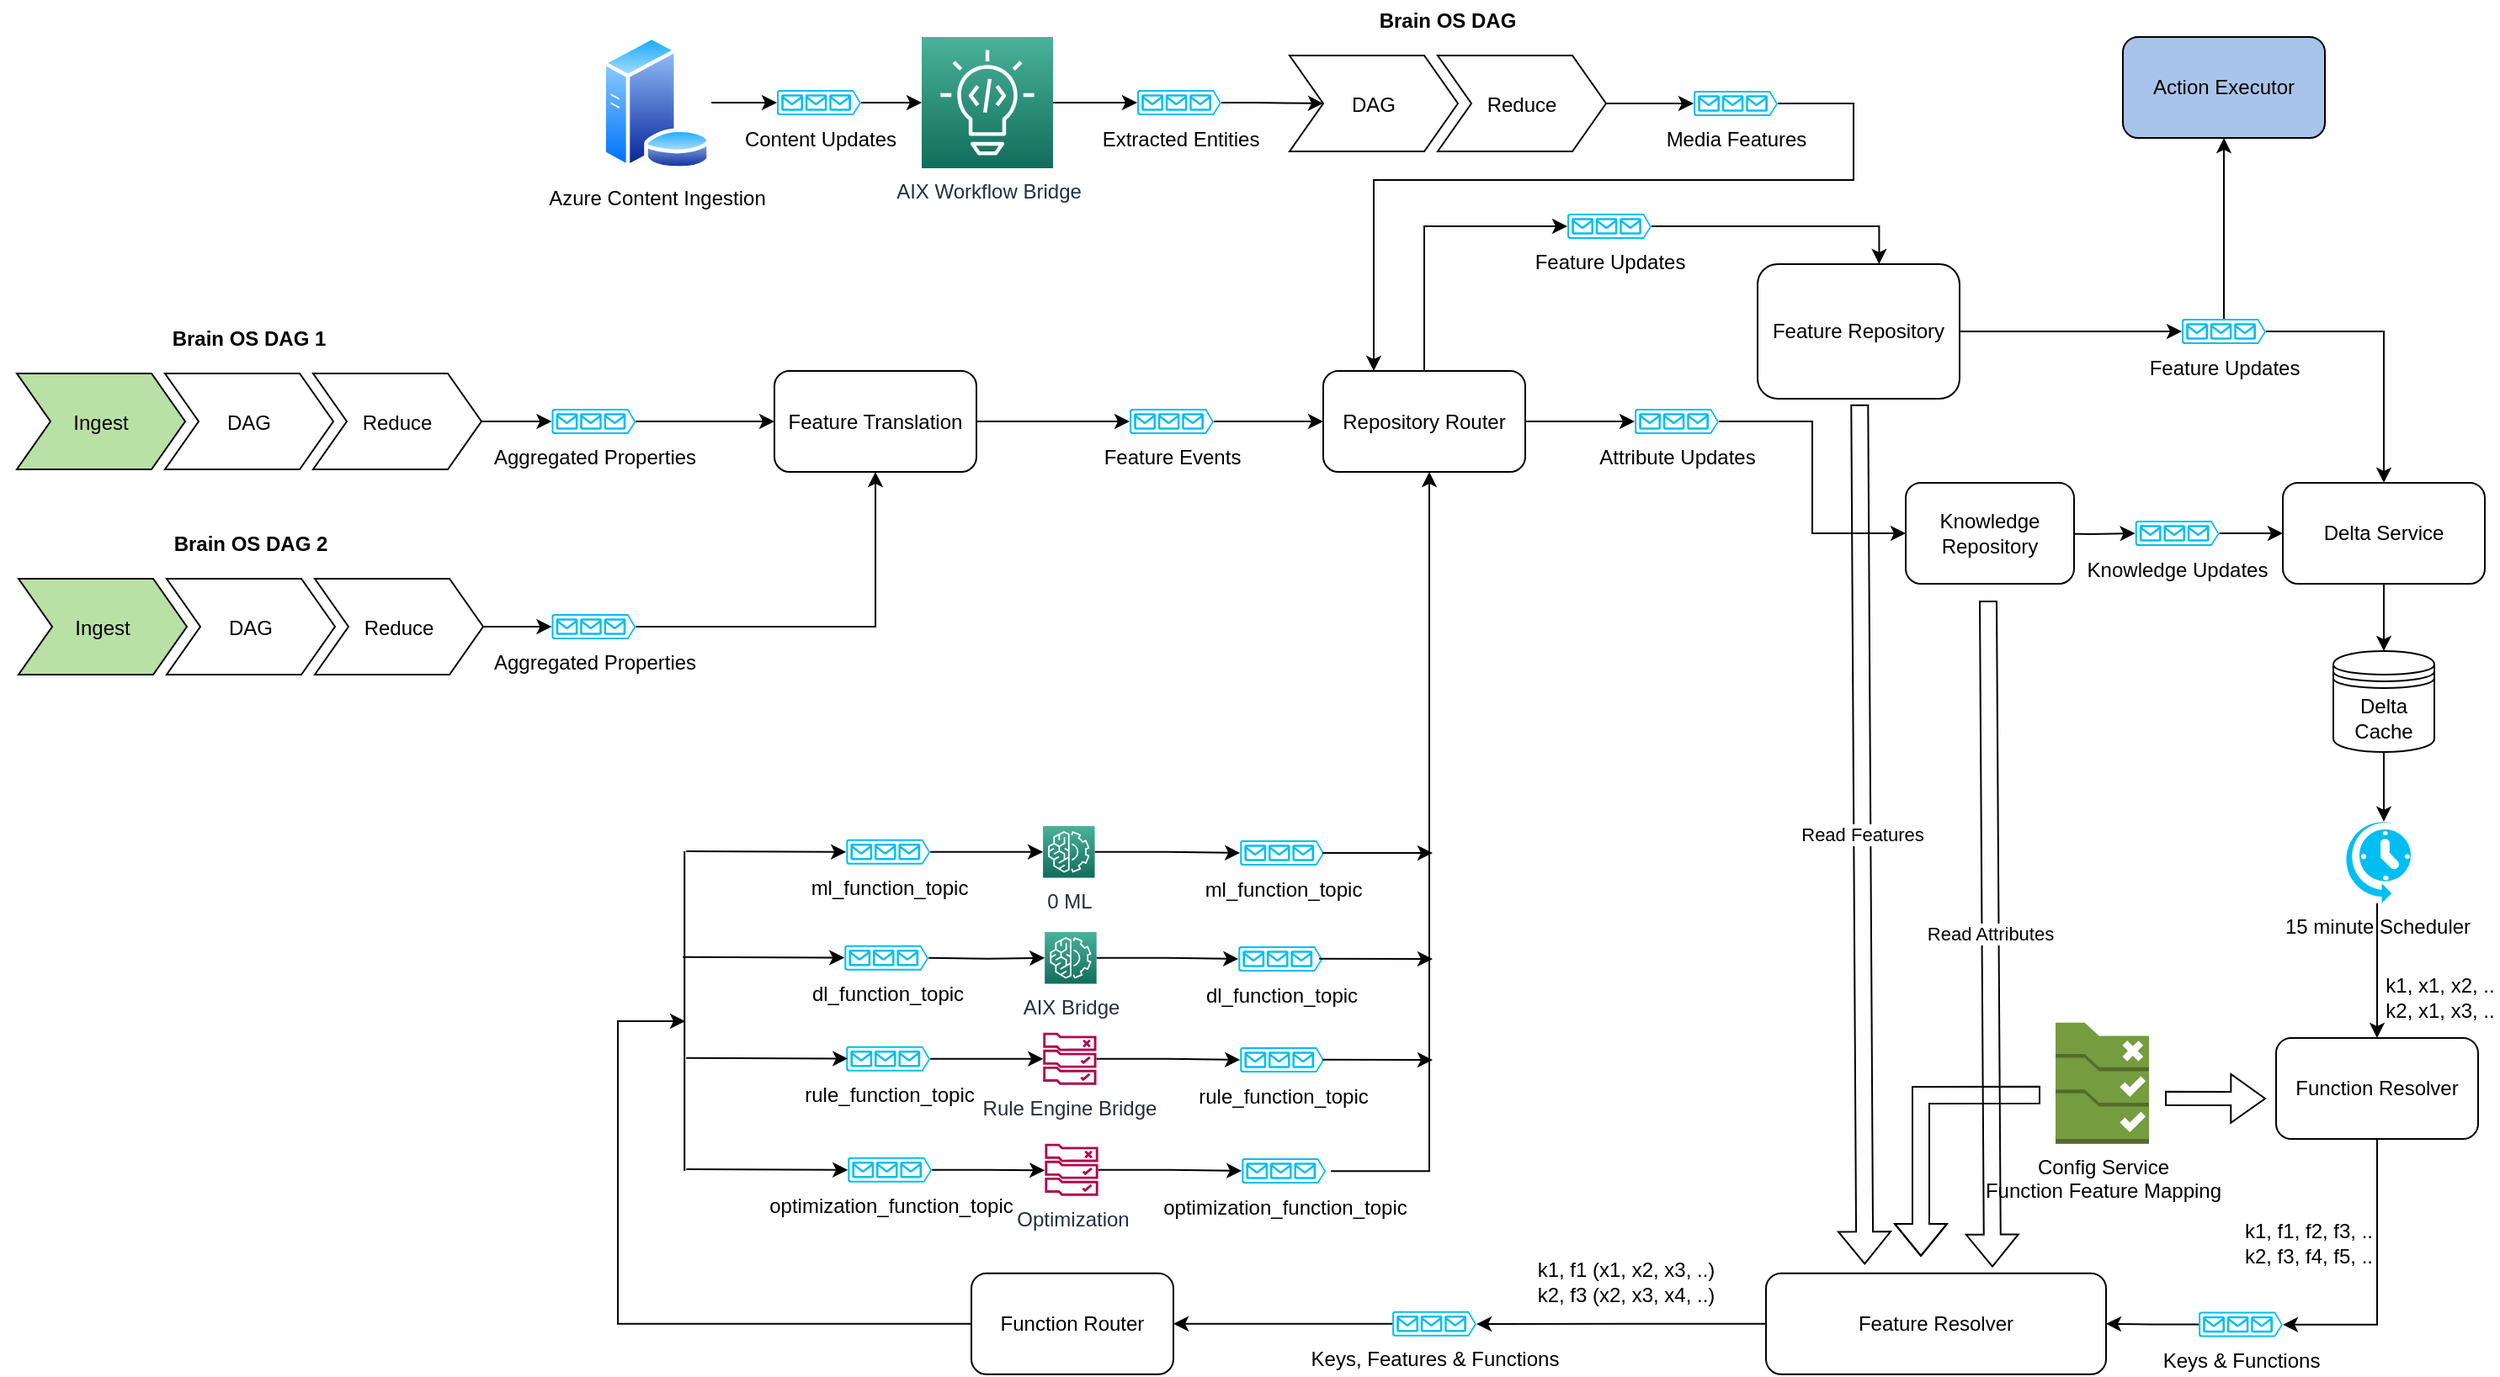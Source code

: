 <mxfile version="15.5.4" type="embed" pages="7"><diagram id="y2wRp-DvTLMHvc-0ux0C" name="feature_lake"><mxGraphModel dx="2170" dy="716" grid="1" gridSize="10" guides="1" tooltips="1" connect="1" arrows="1" fold="1" page="1" pageScale="1" pageWidth="1169" pageHeight="827" math="0" shadow="0"><root><mxCell id="0"/><mxCell id="1" parent="0"/><mxCell id="nm2zZelOTq_9gEp1zpE1-1" value="Read Attributes" style="shape=flexArrow;endArrow=classic;html=1;rounded=0;entryX=0.447;entryY=-0.087;entryDx=0;entryDy=0;entryPerimeter=0;" parent="1" edge="1"><mxGeometry width="50" height="50" relative="1" as="geometry"><mxPoint x="860" y="360" as="sourcePoint"/><mxPoint x="862.5" y="756.29" as="targetPoint"/></mxGeometry></mxCell><mxCell id="nm2zZelOTq_9gEp1zpE1-2" style="edgeStyle=orthogonalEdgeStyle;rounded=0;orthogonalLoop=1;jettySize=auto;html=1;entryX=0;entryY=0.5;entryDx=0;entryDy=0;entryPerimeter=0;" parent="1" target="nm2zZelOTq_9gEp1zpE1-29" edge="1"><mxGeometry relative="1" as="geometry"><mxPoint x="893" y="320" as="sourcePoint"/></mxGeometry></mxCell><mxCell id="nm2zZelOTq_9gEp1zpE1-3" style="edgeStyle=orthogonalEdgeStyle;rounded=0;orthogonalLoop=1;jettySize=auto;html=1;entryX=0;entryY=0.5;entryDx=0;entryDy=0;entryPerimeter=0;" parent="1" source="nm2zZelOTq_9gEp1zpE1-4" target="nm2zZelOTq_9gEp1zpE1-6" edge="1"><mxGeometry relative="1" as="geometry"/></mxCell><mxCell id="nm2zZelOTq_9gEp1zpE1-4" value="Azure Content Ingestion" style="aspect=fixed;perimeter=ellipsePerimeter;html=1;align=center;shadow=0;dashed=0;spacingTop=3;image;image=img/lib/active_directory/database_server.svg;" parent="1" vertex="1"><mxGeometry x="36" y="24" width="65.6" height="80" as="geometry"/></mxCell><mxCell id="nm2zZelOTq_9gEp1zpE1-5" style="edgeStyle=orthogonalEdgeStyle;rounded=0;orthogonalLoop=1;jettySize=auto;html=1;" parent="1" source="nm2zZelOTq_9gEp1zpE1-6" target="nm2zZelOTq_9gEp1zpE1-8" edge="1"><mxGeometry relative="1" as="geometry"/></mxCell><mxCell id="nm2zZelOTq_9gEp1zpE1-6" value="Content Updates" style="verticalLabelPosition=bottom;html=1;verticalAlign=top;align=center;strokeColor=none;fillColor=#00BEF2;shape=mxgraph.azure.queue_generic;pointerEvents=1;" parent="1" vertex="1"><mxGeometry x="140.5" y="56.5" width="50" height="15" as="geometry"/></mxCell><mxCell id="nm2zZelOTq_9gEp1zpE1-7" style="edgeStyle=orthogonalEdgeStyle;rounded=0;orthogonalLoop=1;jettySize=auto;html=1;entryX=0;entryY=0.5;entryDx=0;entryDy=0;entryPerimeter=0;" parent="1" source="nm2zZelOTq_9gEp1zpE1-8" target="nm2zZelOTq_9gEp1zpE1-17" edge="1"><mxGeometry relative="1" as="geometry"/></mxCell><mxCell id="nm2zZelOTq_9gEp1zpE1-8" value="AIX Workflow Bridge" style="sketch=0;points=[[0,0,0],[0.25,0,0],[0.5,0,0],[0.75,0,0],[1,0,0],[0,1,0],[0.25,1,0],[0.5,1,0],[0.75,1,0],[1,1,0],[0,0.25,0],[0,0.5,0],[0,0.75,0],[1,0.25,0],[1,0.5,0],[1,0.75,0]];outlineConnect=0;fontColor=#232F3E;gradientColor=#4AB29A;gradientDirection=north;fillColor=#116D5B;strokeColor=#ffffff;dashed=0;verticalLabelPosition=bottom;verticalAlign=top;align=center;html=1;fontSize=12;fontStyle=0;aspect=fixed;shape=mxgraph.aws4.resourceIcon;resIcon=mxgraph.aws4.codeguru_2;" parent="1" vertex="1"><mxGeometry x="226.5" y="25" width="78" height="78" as="geometry"/></mxCell><mxCell id="nm2zZelOTq_9gEp1zpE1-9" value="Brain OS DAG 1" style="swimlane;childLayout=stackLayout;horizontal=1;fillColor=none;horizontalStack=1;resizeParent=1;resizeParentMax=0;resizeLast=0;collapsible=0;strokeColor=none;stackBorder=10;stackSpacing=-12;resizable=1;align=center;points=[];fontColor=#000000;" parent="1" vertex="1"><mxGeometry x="-321" y="192" width="296" height="100" as="geometry"/></mxCell><mxCell id="nm2zZelOTq_9gEp1zpE1-10" value="Ingest" style="shape=step;perimeter=stepPerimeter;fixedSize=1;points=[];fillColor=#B9E0A5;" parent="nm2zZelOTq_9gEp1zpE1-9" vertex="1"><mxGeometry x="10" y="33" width="100" height="57" as="geometry"/></mxCell><mxCell id="nm2zZelOTq_9gEp1zpE1-11" value="DAG" style="shape=step;perimeter=stepPerimeter;fixedSize=1;points=[];" parent="nm2zZelOTq_9gEp1zpE1-9" vertex="1"><mxGeometry x="98" y="33" width="100" height="57" as="geometry"/></mxCell><mxCell id="nm2zZelOTq_9gEp1zpE1-12" value="Reduce" style="shape=step;perimeter=stepPerimeter;fixedSize=1;points=[];" parent="nm2zZelOTq_9gEp1zpE1-9" vertex="1"><mxGeometry x="186" y="33" width="100" height="57" as="geometry"/></mxCell><mxCell id="3" value="" style="edgeStyle=orthogonalEdgeStyle;rounded=0;orthogonalLoop=1;jettySize=auto;html=1;" edge="1" parent="1" source="nm2zZelOTq_9gEp1zpE1-14" target="2"><mxGeometry relative="1" as="geometry"/></mxCell><mxCell id="nm2zZelOTq_9gEp1zpE1-14" value="Aggregated Properties" style="verticalLabelPosition=bottom;html=1;verticalAlign=top;align=center;strokeColor=none;fillColor=#00BEF2;shape=mxgraph.azure.queue_generic;pointerEvents=1;" parent="1" vertex="1"><mxGeometry x="6.7" y="246" width="50" height="15" as="geometry"/></mxCell><mxCell id="nm2zZelOTq_9gEp1zpE1-15" style="edgeStyle=orthogonalEdgeStyle;rounded=0;orthogonalLoop=1;jettySize=auto;html=1;entryX=0;entryY=0.5;entryDx=0;entryDy=0;entryPerimeter=0;" parent="1" source="nm2zZelOTq_9gEp1zpE1-12" target="nm2zZelOTq_9gEp1zpE1-14" edge="1"><mxGeometry relative="1" as="geometry"/></mxCell><mxCell id="nm2zZelOTq_9gEp1zpE1-16" style="edgeStyle=orthogonalEdgeStyle;rounded=0;orthogonalLoop=1;jettySize=auto;html=1;" parent="1" source="nm2zZelOTq_9gEp1zpE1-17" target="nm2zZelOTq_9gEp1zpE1-19" edge="1"><mxGeometry relative="1" as="geometry"/></mxCell><mxCell id="nm2zZelOTq_9gEp1zpE1-17" value="Extracted Entities" style="verticalLabelPosition=bottom;html=1;verticalAlign=top;align=center;strokeColor=none;fillColor=#00BEF2;shape=mxgraph.azure.queue_generic;pointerEvents=1;" parent="1" vertex="1"><mxGeometry x="354.5" y="56.5" width="50" height="15" as="geometry"/></mxCell><mxCell id="nm2zZelOTq_9gEp1zpE1-18" value="Brain OS DAG" style="swimlane;childLayout=stackLayout;horizontal=1;fillColor=none;horizontalStack=1;resizeParent=1;resizeParentMax=0;resizeLast=0;collapsible=0;strokeColor=none;stackBorder=10;stackSpacing=-12;resizable=1;align=center;points=[];fontColor=#000000;" parent="1" vertex="1"><mxGeometry x="435" y="3" width="208" height="100" as="geometry"/></mxCell><mxCell id="nm2zZelOTq_9gEp1zpE1-19" value="DAG" style="shape=step;perimeter=stepPerimeter;fixedSize=1;points=[];" parent="nm2zZelOTq_9gEp1zpE1-18" vertex="1"><mxGeometry x="10" y="33" width="100" height="57" as="geometry"/></mxCell><mxCell id="nm2zZelOTq_9gEp1zpE1-20" value="Reduce" style="shape=step;perimeter=stepPerimeter;fixedSize=1;points=[];" parent="nm2zZelOTq_9gEp1zpE1-18" vertex="1"><mxGeometry x="98" y="33" width="100" height="57" as="geometry"/></mxCell><mxCell id="nm2zZelOTq_9gEp1zpE1-21" style="edgeStyle=orthogonalEdgeStyle;rounded=0;orthogonalLoop=1;jettySize=auto;html=1;entryX=0.25;entryY=0;entryDx=0;entryDy=0;" parent="1" source="nm2zZelOTq_9gEp1zpE1-22" target="nm2zZelOTq_9gEp1zpE1-79" edge="1"><mxGeometry relative="1" as="geometry"><Array as="points"><mxPoint x="780" y="65"/><mxPoint x="780" y="110"/><mxPoint x="495" y="110"/></Array></mxGeometry></mxCell><mxCell id="nm2zZelOTq_9gEp1zpE1-22" value="Media Features" style="verticalLabelPosition=bottom;html=1;verticalAlign=top;align=center;strokeColor=none;fillColor=#00BEF2;shape=mxgraph.azure.queue_generic;pointerEvents=1;" parent="1" vertex="1"><mxGeometry x="685" y="57" width="50" height="15" as="geometry"/></mxCell><mxCell id="nm2zZelOTq_9gEp1zpE1-23" style="edgeStyle=orthogonalEdgeStyle;rounded=0;orthogonalLoop=1;jettySize=auto;html=1;entryX=0;entryY=0.5;entryDx=0;entryDy=0;entryPerimeter=0;" parent="1" source="nm2zZelOTq_9gEp1zpE1-20" target="nm2zZelOTq_9gEp1zpE1-22" edge="1"><mxGeometry relative="1" as="geometry"/></mxCell><mxCell id="nm2zZelOTq_9gEp1zpE1-24" style="edgeStyle=orthogonalEdgeStyle;rounded=0;orthogonalLoop=1;jettySize=auto;html=1;entryX=0.6;entryY=0.03;entryDx=0;entryDy=0;entryPerimeter=0;" parent="1" source="nm2zZelOTq_9gEp1zpE1-25" target="nm2zZelOTq_9gEp1zpE1-67" edge="1"><mxGeometry relative="1" as="geometry"/></mxCell><mxCell id="nm2zZelOTq_9gEp1zpE1-25" value="Delta Cache" style="shape=datastore;whiteSpace=wrap;html=1;" parent="1" vertex="1"><mxGeometry x="1065" y="390" width="60" height="60" as="geometry"/></mxCell><mxCell id="nm2zZelOTq_9gEp1zpE1-26" style="edgeStyle=orthogonalEdgeStyle;rounded=0;orthogonalLoop=1;jettySize=auto;html=1;entryX=0;entryY=0.5;entryDx=0;entryDy=0;entryPerimeter=0;" parent="1" source="nm2zZelOTq_9gEp1zpE1-27" target="nm2zZelOTq_9gEp1zpE1-63" edge="1"><mxGeometry relative="1" as="geometry"><mxPoint x="899" y="200" as="targetPoint"/></mxGeometry></mxCell><mxCell id="nm2zZelOTq_9gEp1zpE1-27" value="Feature Repository" style="rounded=1;whiteSpace=wrap;html=1;" parent="1" vertex="1"><mxGeometry x="723" y="160" width="120" height="80" as="geometry"/></mxCell><mxCell id="nm2zZelOTq_9gEp1zpE1-28" style="edgeStyle=orthogonalEdgeStyle;rounded=0;orthogonalLoop=1;jettySize=auto;html=1;entryX=0;entryY=0.5;entryDx=0;entryDy=0;" parent="1" source="nm2zZelOTq_9gEp1zpE1-29" target="nm2zZelOTq_9gEp1zpE1-60" edge="1"><mxGeometry relative="1" as="geometry"/></mxCell><mxCell id="nm2zZelOTq_9gEp1zpE1-29" value="Knowledge Updates" style="verticalLabelPosition=bottom;html=1;verticalAlign=top;align=center;strokeColor=none;fillColor=#00BEF2;shape=mxgraph.azure.queue_generic;pointerEvents=1;" parent="1" vertex="1"><mxGeometry x="947.3" y="312.5" width="50" height="15" as="geometry"/></mxCell><mxCell id="nm2zZelOTq_9gEp1zpE1-30" style="edgeStyle=orthogonalEdgeStyle;rounded=0;orthogonalLoop=1;jettySize=auto;html=1;entryX=0;entryY=0.5;entryDx=0;entryDy=0;entryPerimeter=0;" parent="1" source="nm2zZelOTq_9gEp1zpE1-31" target="nm2zZelOTq_9gEp1zpE1-48" edge="1"><mxGeometry relative="1" as="geometry"/></mxCell><mxCell id="nm2zZelOTq_9gEp1zpE1-31" value="ml_function_topic" style="verticalLabelPosition=bottom;html=1;verticalAlign=top;align=center;strokeColor=none;fillColor=#00BEF2;shape=mxgraph.azure.queue_generic;pointerEvents=1;" parent="1" vertex="1"><mxGeometry x="181.6" y="501.87" width="50" height="15" as="geometry"/></mxCell><mxCell id="nm2zZelOTq_9gEp1zpE1-32" value="dl_function_topic" style="verticalLabelPosition=bottom;html=1;verticalAlign=top;align=center;strokeColor=none;fillColor=#00BEF2;shape=mxgraph.azure.queue_generic;pointerEvents=1;" parent="1" vertex="1"><mxGeometry x="180.6" y="564.87" width="50" height="15" as="geometry"/></mxCell><mxCell id="nm2zZelOTq_9gEp1zpE1-33" style="edgeStyle=orthogonalEdgeStyle;rounded=0;orthogonalLoop=1;jettySize=auto;html=1;" parent="1" source="nm2zZelOTq_9gEp1zpE1-34" target="nm2zZelOTq_9gEp1zpE1-41" edge="1"><mxGeometry relative="1" as="geometry"/></mxCell><mxCell id="nm2zZelOTq_9gEp1zpE1-34" value="rule_function_topic" style="verticalLabelPosition=bottom;html=1;verticalAlign=top;align=center;strokeColor=none;fillColor=#00BEF2;shape=mxgraph.azure.queue_generic;pointerEvents=1;" parent="1" vertex="1"><mxGeometry x="181.6" y="624.87" width="50" height="15" as="geometry"/></mxCell><mxCell id="nm2zZelOTq_9gEp1zpE1-35" style="edgeStyle=orthogonalEdgeStyle;rounded=0;orthogonalLoop=1;jettySize=auto;html=1;entryX=0;entryY=0.5;entryDx=0;entryDy=0;" parent="1" source="nm2zZelOTq_9gEp1zpE1-36" edge="1"><mxGeometry relative="1" as="geometry"><mxPoint x="299.6" y="698.62" as="targetPoint"/></mxGeometry></mxCell><mxCell id="nm2zZelOTq_9gEp1zpE1-36" value="optimization_function_topic" style="verticalLabelPosition=bottom;html=1;verticalAlign=top;align=center;strokeColor=none;fillColor=#00BEF2;shape=mxgraph.azure.queue_generic;pointerEvents=1;" parent="1" vertex="1"><mxGeometry x="182.6" y="690.87" width="50" height="15" as="geometry"/></mxCell><mxCell id="nm2zZelOTq_9gEp1zpE1-37" style="edgeStyle=orthogonalEdgeStyle;rounded=0;orthogonalLoop=1;jettySize=auto;html=1;entryX=0;entryY=0.5;entryDx=0;entryDy=0;entryPerimeter=0;" parent="1" target="nm2zZelOTq_9gEp1zpE1-39" edge="1"><mxGeometry relative="1" as="geometry"><mxPoint x="230.6" y="572.375" as="sourcePoint"/></mxGeometry></mxCell><mxCell id="nm2zZelOTq_9gEp1zpE1-38" style="edgeStyle=orthogonalEdgeStyle;rounded=0;orthogonalLoop=1;jettySize=auto;html=1;entryX=0;entryY=0.5;entryDx=0;entryDy=0;entryPerimeter=0;" parent="1" source="nm2zZelOTq_9gEp1zpE1-39" target="nm2zZelOTq_9gEp1zpE1-52" edge="1"><mxGeometry relative="1" as="geometry"/></mxCell><mxCell id="nm2zZelOTq_9gEp1zpE1-39" value="AIX Bridge" style="sketch=0;points=[[0,0,0],[0.25,0,0],[0.5,0,0],[0.75,0,0],[1,0,0],[0,1,0],[0.25,1,0],[0.5,1,0],[0.75,1,0],[1,1,0],[0,0.25,0],[0,0.5,0],[0,0.75,0],[1,0.25,0],[1,0.5,0],[1,0.75,0]];outlineConnect=0;fontColor=#232F3E;gradientColor=#4AB29A;gradientDirection=north;fillColor=#116D5B;strokeColor=#ffffff;dashed=0;verticalLabelPosition=bottom;verticalAlign=top;align=center;html=1;fontSize=12;fontStyle=0;aspect=fixed;shape=mxgraph.aws4.resourceIcon;resIcon=mxgraph.aws4.machine_learning;" parent="1" vertex="1"><mxGeometry x="299.6" y="557" width="30.75" height="30.75" as="geometry"/></mxCell><mxCell id="nm2zZelOTq_9gEp1zpE1-40" style="edgeStyle=orthogonalEdgeStyle;rounded=0;orthogonalLoop=1;jettySize=auto;html=1;entryX=0;entryY=0.5;entryDx=0;entryDy=0;entryPerimeter=0;" parent="1" source="nm2zZelOTq_9gEp1zpE1-41" target="nm2zZelOTq_9gEp1zpE1-53" edge="1"><mxGeometry relative="1" as="geometry"/></mxCell><mxCell id="nm2zZelOTq_9gEp1zpE1-41" value="Rule Engine Bridge" style="sketch=0;outlineConnect=0;fontColor=#232F3E;gradientColor=none;fillColor=#B0084D;strokeColor=none;dashed=0;verticalLabelPosition=bottom;verticalAlign=top;align=center;html=1;fontSize=12;fontStyle=0;aspect=fixed;pointerEvents=1;shape=mxgraph.aws4.rule_2;" parent="1" vertex="1"><mxGeometry x="298.53" y="616.87" width="31.82" height="31" as="geometry"/></mxCell><mxCell id="nm2zZelOTq_9gEp1zpE1-42" style="edgeStyle=orthogonalEdgeStyle;rounded=0;orthogonalLoop=1;jettySize=auto;html=1;entryX=0;entryY=0.5;entryDx=0;entryDy=0;entryPerimeter=0;" parent="1" target="nm2zZelOTq_9gEp1zpE1-31" edge="1"><mxGeometry relative="1" as="geometry"><mxPoint x="86.6" y="509" as="sourcePoint"/><Array as="points"><mxPoint x="86.6" y="509.87"/></Array></mxGeometry></mxCell><mxCell id="nm2zZelOTq_9gEp1zpE1-43" style="edgeStyle=orthogonalEdgeStyle;rounded=0;orthogonalLoop=1;jettySize=auto;html=1;entryX=0;entryY=0.5;entryDx=0;entryDy=0;entryPerimeter=0;" parent="1" target="nm2zZelOTq_9gEp1zpE1-36" edge="1"><mxGeometry relative="1" as="geometry"><mxPoint x="86.6" y="698" as="sourcePoint"/><Array as="points"><mxPoint x="86.6" y="698.87"/><mxPoint x="134.6" y="698.87"/></Array></mxGeometry></mxCell><mxCell id="nm2zZelOTq_9gEp1zpE1-44" style="edgeStyle=orthogonalEdgeStyle;rounded=0;orthogonalLoop=1;jettySize=auto;html=1;entryX=0;entryY=0.5;entryDx=0;entryDy=0;entryPerimeter=0;" parent="1" edge="1"><mxGeometry relative="1" as="geometry"><mxPoint x="86.6" y="631.87" as="sourcePoint"/><Array as="points"><mxPoint x="86.6" y="632.74"/><mxPoint x="134.6" y="632.74"/></Array><mxPoint x="182.6" y="632.24" as="targetPoint"/></mxGeometry></mxCell><mxCell id="nm2zZelOTq_9gEp1zpE1-45" style="edgeStyle=orthogonalEdgeStyle;rounded=0;orthogonalLoop=1;jettySize=auto;html=1;entryX=0;entryY=0.5;entryDx=0;entryDy=0;entryPerimeter=0;" parent="1" edge="1"><mxGeometry relative="1" as="geometry"><mxPoint x="84.6" y="571.88" as="sourcePoint"/><Array as="points"><mxPoint x="84.6" y="572.75"/><mxPoint x="132.6" y="572.75"/></Array><mxPoint x="180.6" y="572.25" as="targetPoint"/></mxGeometry></mxCell><mxCell id="nm2zZelOTq_9gEp1zpE1-46" value="" style="endArrow=none;html=1;rounded=0;" parent="1" edge="1"><mxGeometry width="50" height="50" relative="1" as="geometry"><mxPoint x="85.6" y="699" as="sourcePoint"/><mxPoint x="85.6" y="509" as="targetPoint"/></mxGeometry></mxCell><mxCell id="nm2zZelOTq_9gEp1zpE1-47" style="edgeStyle=orthogonalEdgeStyle;rounded=0;orthogonalLoop=1;jettySize=auto;html=1;entryX=0;entryY=0.5;entryDx=0;entryDy=0;entryPerimeter=0;" parent="1" source="nm2zZelOTq_9gEp1zpE1-48" target="nm2zZelOTq_9gEp1zpE1-51" edge="1"><mxGeometry relative="1" as="geometry"/></mxCell><mxCell id="nm2zZelOTq_9gEp1zpE1-48" value="0 ML" style="sketch=0;points=[[0,0,0],[0.25,0,0],[0.5,0,0],[0.75,0,0],[1,0,0],[0,1,0],[0.25,1,0],[0.5,1,0],[0.75,1,0],[1,1,0],[0,0.25,0],[0,0.5,0],[0,0.75,0],[1,0.25,0],[1,0.5,0],[1,0.75,0]];outlineConnect=0;fontColor=#232F3E;gradientColor=#4AB29A;gradientDirection=north;fillColor=#116D5B;strokeColor=#ffffff;dashed=0;verticalLabelPosition=bottom;verticalAlign=top;align=center;html=1;fontSize=12;fontStyle=0;aspect=fixed;shape=mxgraph.aws4.resourceIcon;resIcon=mxgraph.aws4.machine_learning;" parent="1" vertex="1"><mxGeometry x="298.53" y="494" width="30.75" height="30.75" as="geometry"/></mxCell><mxCell id="nm2zZelOTq_9gEp1zpE1-49" style="edgeStyle=orthogonalEdgeStyle;rounded=0;orthogonalLoop=1;jettySize=auto;html=1;entryX=0;entryY=0.5;entryDx=0;entryDy=0;entryPerimeter=0;" parent="1" source="nm2zZelOTq_9gEp1zpE1-50" target="nm2zZelOTq_9gEp1zpE1-55" edge="1"><mxGeometry relative="1" as="geometry"/></mxCell><mxCell id="nm2zZelOTq_9gEp1zpE1-50" value="Optimization" style="sketch=0;outlineConnect=0;fontColor=#232F3E;gradientColor=none;fillColor=#B0084D;strokeColor=none;dashed=0;verticalLabelPosition=bottom;verticalAlign=top;align=center;html=1;fontSize=12;fontStyle=0;aspect=fixed;pointerEvents=1;shape=mxgraph.aws4.rule_2;" parent="1" vertex="1"><mxGeometry x="299.6" y="682.87" width="31.82" height="31" as="geometry"/></mxCell><mxCell id="nm2zZelOTq_9gEp1zpE1-51" value="ml_function_topic" style="verticalLabelPosition=bottom;html=1;verticalAlign=top;align=center;strokeColor=none;fillColor=#00BEF2;shape=mxgraph.azure.queue_generic;pointerEvents=1;" parent="1" vertex="1"><mxGeometry x="415.6" y="502.5" width="50" height="15" as="geometry"/></mxCell><mxCell id="nm2zZelOTq_9gEp1zpE1-52" value="dl_function_topic" style="verticalLabelPosition=bottom;html=1;verticalAlign=top;align=center;strokeColor=none;fillColor=#00BEF2;shape=mxgraph.azure.queue_generic;pointerEvents=1;" parent="1" vertex="1"><mxGeometry x="414.6" y="565.5" width="50" height="15" as="geometry"/></mxCell><mxCell id="nm2zZelOTq_9gEp1zpE1-53" value="rule_function_topic" style="verticalLabelPosition=bottom;html=1;verticalAlign=top;align=center;strokeColor=none;fillColor=#00BEF2;shape=mxgraph.azure.queue_generic;pointerEvents=1;" parent="1" vertex="1"><mxGeometry x="415.6" y="625.5" width="50" height="15" as="geometry"/></mxCell><mxCell id="nm2zZelOTq_9gEp1zpE1-54" style="edgeStyle=orthogonalEdgeStyle;rounded=0;orthogonalLoop=1;jettySize=auto;html=1;entryX=0.5;entryY=1;entryDx=0;entryDy=0;" parent="1" edge="1"><mxGeometry relative="1" as="geometry"><mxPoint x="469.6" y="699.067" as="sourcePoint"/><mxPoint x="528" y="283.5" as="targetPoint"/><Array as="points"><mxPoint x="528" y="699"/></Array></mxGeometry></mxCell><mxCell id="nm2zZelOTq_9gEp1zpE1-55" value="optimization_function_topic" style="verticalLabelPosition=bottom;html=1;verticalAlign=top;align=center;strokeColor=none;fillColor=#00BEF2;shape=mxgraph.azure.queue_generic;pointerEvents=1;" parent="1" vertex="1"><mxGeometry x="416.6" y="691.5" width="50" height="15" as="geometry"/></mxCell><mxCell id="nm2zZelOTq_9gEp1zpE1-56" style="edgeStyle=orthogonalEdgeStyle;rounded=0;orthogonalLoop=1;jettySize=auto;html=1;" parent="1" edge="1"><mxGeometry relative="1" as="geometry"><mxPoint x="464.6" y="510" as="sourcePoint"/><Array as="points"><mxPoint x="464.6" y="510.87"/></Array><mxPoint x="530" y="510" as="targetPoint"/></mxGeometry></mxCell><mxCell id="nm2zZelOTq_9gEp1zpE1-57" style="edgeStyle=orthogonalEdgeStyle;rounded=0;orthogonalLoop=1;jettySize=auto;html=1;" parent="1" edge="1"><mxGeometry relative="1" as="geometry"><mxPoint x="464.6" y="632.87" as="sourcePoint"/><Array as="points"><mxPoint x="464.6" y="633.74"/><mxPoint x="512.6" y="633.74"/></Array><mxPoint x="530" y="633" as="targetPoint"/></mxGeometry></mxCell><mxCell id="nm2zZelOTq_9gEp1zpE1-58" style="edgeStyle=orthogonalEdgeStyle;rounded=0;orthogonalLoop=1;jettySize=auto;html=1;" parent="1" edge="1"><mxGeometry relative="1" as="geometry"><mxPoint x="462.6" y="572.88" as="sourcePoint"/><Array as="points"><mxPoint x="462.6" y="573.75"/><mxPoint x="510.6" y="573.75"/></Array><mxPoint x="530" y="573" as="targetPoint"/></mxGeometry></mxCell><mxCell id="nm2zZelOTq_9gEp1zpE1-59" style="edgeStyle=orthogonalEdgeStyle;rounded=0;orthogonalLoop=1;jettySize=auto;html=1;entryX=0.5;entryY=0;entryDx=0;entryDy=0;" parent="1" source="nm2zZelOTq_9gEp1zpE1-60" target="nm2zZelOTq_9gEp1zpE1-25" edge="1"><mxGeometry relative="1" as="geometry"/></mxCell><mxCell id="nm2zZelOTq_9gEp1zpE1-60" value="Delta Service" style="rounded=1;whiteSpace=wrap;html=1;" parent="1" vertex="1"><mxGeometry x="1035" y="290" width="120" height="60" as="geometry"/></mxCell><mxCell id="nm2zZelOTq_9gEp1zpE1-61" style="edgeStyle=orthogonalEdgeStyle;rounded=0;orthogonalLoop=1;jettySize=auto;html=1;" parent="1" source="nm2zZelOTq_9gEp1zpE1-63" target="nm2zZelOTq_9gEp1zpE1-60" edge="1"><mxGeometry relative="1" as="geometry"/></mxCell><mxCell id="nm2zZelOTq_9gEp1zpE1-62" style="edgeStyle=orthogonalEdgeStyle;rounded=0;orthogonalLoop=1;jettySize=auto;html=1;entryX=0.5;entryY=1;entryDx=0;entryDy=0;" parent="1" source="nm2zZelOTq_9gEp1zpE1-63" target="nm2zZelOTq_9gEp1zpE1-81" edge="1"><mxGeometry relative="1" as="geometry"/></mxCell><mxCell id="nm2zZelOTq_9gEp1zpE1-63" value="Feature Updates" style="verticalLabelPosition=bottom;html=1;verticalAlign=top;align=center;strokeColor=none;fillColor=#00BEF2;shape=mxgraph.azure.queue_generic;pointerEvents=1;" parent="1" vertex="1"><mxGeometry x="975" y="192.5" width="50" height="15" as="geometry"/></mxCell><mxCell id="nm2zZelOTq_9gEp1zpE1-64" style="edgeStyle=orthogonalEdgeStyle;rounded=0;orthogonalLoop=1;jettySize=auto;html=1;entryX=1;entryY=0.51;entryDx=0;entryDy=0;entryPerimeter=0;exitX=0.5;exitY=1;exitDx=0;exitDy=0;" parent="1" source="nm2zZelOTq_9gEp1zpE1-65" target="nm2zZelOTq_9gEp1zpE1-69" edge="1"><mxGeometry relative="1" as="geometry"/></mxCell><mxCell id="nm2zZelOTq_9gEp1zpE1-65" value="Function Resolver" style="rounded=1;whiteSpace=wrap;html=1;" parent="1" vertex="1"><mxGeometry x="1031" y="620" width="120" height="60" as="geometry"/></mxCell><mxCell id="nm2zZelOTq_9gEp1zpE1-66" style="edgeStyle=orthogonalEdgeStyle;rounded=0;orthogonalLoop=1;jettySize=auto;html=1;entryX=0.5;entryY=0;entryDx=0;entryDy=0;" parent="1" source="nm2zZelOTq_9gEp1zpE1-67" target="nm2zZelOTq_9gEp1zpE1-65" edge="1"><mxGeometry relative="1" as="geometry"/></mxCell><mxCell id="nm2zZelOTq_9gEp1zpE1-67" value="15 minute Scheduler" style="verticalLabelPosition=bottom;html=1;verticalAlign=top;align=center;strokeColor=none;fillColor=#00BEF2;shape=mxgraph.azure.scheduler;pointerEvents=1;" parent="1" vertex="1"><mxGeometry x="1071" y="489.87" width="40" height="50" as="geometry"/></mxCell><mxCell id="nm2zZelOTq_9gEp1zpE1-68" style="edgeStyle=orthogonalEdgeStyle;rounded=0;orthogonalLoop=1;jettySize=auto;html=1;entryX=1;entryY=0.5;entryDx=0;entryDy=0;" parent="1" source="nm2zZelOTq_9gEp1zpE1-69" target="nm2zZelOTq_9gEp1zpE1-71" edge="1"><mxGeometry relative="1" as="geometry"/></mxCell><mxCell id="nm2zZelOTq_9gEp1zpE1-69" value="Keys &amp;amp; Functions" style="verticalLabelPosition=bottom;html=1;verticalAlign=top;align=center;strokeColor=none;fillColor=#00BEF2;shape=mxgraph.azure.queue_generic;pointerEvents=1;" parent="1" vertex="1"><mxGeometry x="985" y="782.74" width="50" height="15" as="geometry"/></mxCell><mxCell id="nm2zZelOTq_9gEp1zpE1-70" style="edgeStyle=orthogonalEdgeStyle;rounded=0;orthogonalLoop=1;jettySize=auto;html=1;entryX=1;entryY=0.51;entryDx=0;entryDy=0;entryPerimeter=0;" parent="1" source="nm2zZelOTq_9gEp1zpE1-71" target="nm2zZelOTq_9gEp1zpE1-75" edge="1"><mxGeometry relative="1" as="geometry"/></mxCell><mxCell id="nm2zZelOTq_9gEp1zpE1-71" value="Feature Resolver" style="rounded=1;whiteSpace=wrap;html=1;" parent="1" vertex="1"><mxGeometry x="728" y="759.87" width="202" height="60" as="geometry"/></mxCell><mxCell id="nm2zZelOTq_9gEp1zpE1-72" style="edgeStyle=orthogonalEdgeStyle;rounded=0;orthogonalLoop=1;jettySize=auto;html=1;exitX=0;exitY=0.5;exitDx=0;exitDy=0;" parent="1" source="nm2zZelOTq_9gEp1zpE1-73" edge="1"><mxGeometry relative="1" as="geometry"><mxPoint x="86" y="610" as="targetPoint"/><mxPoint x="697" y="778.9" as="sourcePoint"/><Array as="points"><mxPoint x="46" y="790"/><mxPoint x="46" y="610"/></Array></mxGeometry></mxCell><mxCell id="nm2zZelOTq_9gEp1zpE1-73" value="Function Router" style="rounded=1;whiteSpace=wrap;html=1;" parent="1" vertex="1"><mxGeometry x="256" y="759.87" width="120" height="60" as="geometry"/></mxCell><mxCell id="nm2zZelOTq_9gEp1zpE1-74" style="edgeStyle=orthogonalEdgeStyle;rounded=0;orthogonalLoop=1;jettySize=auto;html=1;entryX=1;entryY=0.5;entryDx=0;entryDy=0;" parent="1" source="nm2zZelOTq_9gEp1zpE1-75" target="nm2zZelOTq_9gEp1zpE1-73" edge="1"><mxGeometry relative="1" as="geometry"/></mxCell><mxCell id="nm2zZelOTq_9gEp1zpE1-75" value="Keys, Features &amp;amp; Functions" style="verticalLabelPosition=bottom;html=1;verticalAlign=top;align=center;strokeColor=none;fillColor=#00BEF2;shape=mxgraph.azure.queue_generic;pointerEvents=1;" parent="1" vertex="1"><mxGeometry x="506" y="782.37" width="50" height="15" as="geometry"/></mxCell><mxCell id="nm2zZelOTq_9gEp1zpE1-76" value="Read Features" style="shape=flexArrow;endArrow=classic;html=1;rounded=0;entryX=0.447;entryY=-0.087;entryDx=0;entryDy=0;entryPerimeter=0;exitX=0.422;exitY=1.042;exitDx=0;exitDy=0;exitPerimeter=0;" parent="1" edge="1"><mxGeometry width="50" height="50" relative="1" as="geometry"><mxPoint x="783.64" y="243.36" as="sourcePoint"/><mxPoint x="786.64" y="754.65" as="targetPoint"/></mxGeometry></mxCell><mxCell id="nm2zZelOTq_9gEp1zpE1-77" style="edgeStyle=orthogonalEdgeStyle;rounded=0;orthogonalLoop=1;jettySize=auto;html=1;entryX=0;entryY=0.5;entryDx=0;entryDy=0;entryPerimeter=0;" parent="1" source="nm2zZelOTq_9gEp1zpE1-79" target="nm2zZelOTq_9gEp1zpE1-83" edge="1"><mxGeometry relative="1" as="geometry"/></mxCell><mxCell id="nm2zZelOTq_9gEp1zpE1-78" style="edgeStyle=orthogonalEdgeStyle;rounded=0;orthogonalLoop=1;jettySize=auto;html=1;entryX=0;entryY=0.5;entryDx=0;entryDy=0;entryPerimeter=0;" parent="1" source="nm2zZelOTq_9gEp1zpE1-79" target="nm2zZelOTq_9gEp1zpE1-85" edge="1"><mxGeometry relative="1" as="geometry"><Array as="points"><mxPoint x="525" y="138"/></Array></mxGeometry></mxCell><mxCell id="nm2zZelOTq_9gEp1zpE1-79" value="Repository Router" style="rounded=1;whiteSpace=wrap;html=1;" parent="1" vertex="1"><mxGeometry x="465" y="223.5" width="120" height="60" as="geometry"/></mxCell><mxCell id="nm2zZelOTq_9gEp1zpE1-80" value="Knowledge Repository" style="rounded=1;whiteSpace=wrap;html=1;" parent="1" vertex="1"><mxGeometry x="811" y="290" width="100" height="60" as="geometry"/></mxCell><mxCell id="nm2zZelOTq_9gEp1zpE1-81" value="Action Executor" style="rounded=1;whiteSpace=wrap;html=1;fillColor=#A9C4EB;" parent="1" vertex="1"><mxGeometry x="940" y="25" width="120" height="60" as="geometry"/></mxCell><mxCell id="nm2zZelOTq_9gEp1zpE1-82" style="edgeStyle=orthogonalEdgeStyle;rounded=0;orthogonalLoop=1;jettySize=auto;html=1;entryX=0;entryY=0.5;entryDx=0;entryDy=0;" parent="1" source="nm2zZelOTq_9gEp1zpE1-83" target="nm2zZelOTq_9gEp1zpE1-80" edge="1"><mxGeometry relative="1" as="geometry"/></mxCell><mxCell id="nm2zZelOTq_9gEp1zpE1-83" value="Attribute Updates" style="verticalLabelPosition=bottom;html=1;verticalAlign=top;align=center;strokeColor=none;fillColor=#00BEF2;shape=mxgraph.azure.queue_generic;pointerEvents=1;" parent="1" vertex="1"><mxGeometry x="650" y="246" width="50" height="15" as="geometry"/></mxCell><mxCell id="nm2zZelOTq_9gEp1zpE1-84" style="edgeStyle=orthogonalEdgeStyle;rounded=0;orthogonalLoop=1;jettySize=auto;html=1;entryX=0.602;entryY=0;entryDx=0;entryDy=0;entryPerimeter=0;" parent="1" source="nm2zZelOTq_9gEp1zpE1-85" target="nm2zZelOTq_9gEp1zpE1-27" edge="1"><mxGeometry relative="1" as="geometry"/></mxCell><mxCell id="nm2zZelOTq_9gEp1zpE1-85" value="Feature Updates" style="verticalLabelPosition=bottom;html=1;verticalAlign=top;align=center;strokeColor=none;fillColor=#00BEF2;shape=mxgraph.azure.queue_generic;pointerEvents=1;" parent="1" vertex="1"><mxGeometry x="610" y="130" width="50" height="15" as="geometry"/></mxCell><mxCell id="nm2zZelOTq_9gEp1zpE1-86" value="Config Service&lt;br&gt;Function Feature Mapping" style="outlineConnect=0;dashed=0;verticalLabelPosition=bottom;verticalAlign=top;align=center;html=1;shape=mxgraph.aws3.config_rule;fillColor=#759C3E;gradientColor=none;" parent="1" vertex="1"><mxGeometry x="900" y="610.87" width="55.5" height="72" as="geometry"/></mxCell><mxCell id="nm2zZelOTq_9gEp1zpE1-87" value="" style="shape=flexArrow;endArrow=classic;html=1;rounded=0;width=8;endSize=6.45;" parent="1" edge="1"><mxGeometry width="50" height="50" relative="1" as="geometry"><mxPoint x="965" y="655.87" as="sourcePoint"/><mxPoint x="1025" y="656" as="targetPoint"/></mxGeometry></mxCell><mxCell id="nm2zZelOTq_9gEp1zpE1-88" value="k1, x1, x2, ..&lt;br&gt;k2, x1, x3, .." style="text;html=1;strokeColor=none;fillColor=none;align=center;verticalAlign=middle;whiteSpace=wrap;rounded=0;" parent="1" vertex="1"><mxGeometry x="1094" y="580.87" width="69" height="30" as="geometry"/></mxCell><mxCell id="nm2zZelOTq_9gEp1zpE1-89" value="k1, f1, f2, f3, ..&lt;br&gt;k2, f3, f4, f5, .." style="text;html=1;strokeColor=none;fillColor=none;align=center;verticalAlign=middle;whiteSpace=wrap;rounded=0;" parent="1" vertex="1"><mxGeometry x="1010" y="726.87" width="81" height="30" as="geometry"/></mxCell><mxCell id="nm2zZelOTq_9gEp1zpE1-90" value="k1, f1 (x1, x2, x3, ..)&lt;br&gt;k2, f3 (x2, x3, x4, ..)" style="text;html=1;strokeColor=none;fillColor=none;align=center;verticalAlign=middle;whiteSpace=wrap;rounded=0;" parent="1" vertex="1"><mxGeometry x="590" y="750" width="110" height="30" as="geometry"/></mxCell><mxCell id="nm2zZelOTq_9gEp1zpE1-91" value="" style="shape=flexArrow;endArrow=classic;html=1;rounded=0;" parent="1" edge="1"><mxGeometry width="50" height="50" relative="1" as="geometry"><mxPoint x="891" y="653.87" as="sourcePoint"/><mxPoint x="820" y="750" as="targetPoint"/><Array as="points"><mxPoint x="820" y="654"/></Array></mxGeometry></mxCell><mxCell id="13" style="edgeStyle=orthogonalEdgeStyle;rounded=0;orthogonalLoop=1;jettySize=auto;html=1;" edge="1" parent="1" source="2" target="12"><mxGeometry relative="1" as="geometry"/></mxCell><mxCell id="2" value="Feature Translation" style="rounded=1;whiteSpace=wrap;html=1;" vertex="1" parent="1"><mxGeometry x="139" y="223.5" width="120" height="60" as="geometry"/></mxCell><mxCell id="5" value="Brain OS DAG 2" style="swimlane;childLayout=stackLayout;horizontal=1;fillColor=none;horizontalStack=1;resizeParent=1;resizeParentMax=0;resizeLast=0;collapsible=0;strokeColor=none;stackBorder=10;stackSpacing=-12;resizable=1;align=center;points=[];fontColor=#000000;" vertex="1" parent="1"><mxGeometry x="-320" y="314" width="296" height="100" as="geometry"/></mxCell><mxCell id="6" value="Ingest" style="shape=step;perimeter=stepPerimeter;fixedSize=1;points=[];fillColor=#B9E0A5;" vertex="1" parent="5"><mxGeometry x="10" y="33" width="100" height="57" as="geometry"/></mxCell><mxCell id="7" value="DAG" style="shape=step;perimeter=stepPerimeter;fixedSize=1;points=[];" vertex="1" parent="5"><mxGeometry x="98" y="33" width="100" height="57" as="geometry"/></mxCell><mxCell id="8" value="Reduce" style="shape=step;perimeter=stepPerimeter;fixedSize=1;points=[];" vertex="1" parent="5"><mxGeometry x="186" y="33" width="100" height="57" as="geometry"/></mxCell><mxCell id="11" style="edgeStyle=orthogonalEdgeStyle;rounded=0;orthogonalLoop=1;jettySize=auto;html=1;entryX=0.5;entryY=1;entryDx=0;entryDy=0;" edge="1" parent="1" source="9" target="2"><mxGeometry relative="1" as="geometry"/></mxCell><mxCell id="9" value="Aggregated Properties" style="verticalLabelPosition=bottom;html=1;verticalAlign=top;align=center;strokeColor=none;fillColor=#00BEF2;shape=mxgraph.azure.queue_generic;pointerEvents=1;" vertex="1" parent="1"><mxGeometry x="6.7" y="368" width="50" height="15" as="geometry"/></mxCell><mxCell id="10" style="edgeStyle=orthogonalEdgeStyle;rounded=0;orthogonalLoop=1;jettySize=auto;html=1;entryX=0;entryY=0.5;entryDx=0;entryDy=0;entryPerimeter=0;" edge="1" parent="1" source="8" target="9"><mxGeometry relative="1" as="geometry"/></mxCell><mxCell id="14" style="edgeStyle=orthogonalEdgeStyle;rounded=0;orthogonalLoop=1;jettySize=auto;html=1;entryX=0;entryY=0.5;entryDx=0;entryDy=0;" edge="1" parent="1" source="12" target="nm2zZelOTq_9gEp1zpE1-79"><mxGeometry relative="1" as="geometry"/></mxCell><mxCell id="12" value="Feature Events" style="verticalLabelPosition=bottom;html=1;verticalAlign=top;align=center;strokeColor=none;fillColor=#00BEF2;shape=mxgraph.azure.queue_generic;pointerEvents=1;" vertex="1" parent="1"><mxGeometry x="350.0" y="246" width="50" height="15" as="geometry"/></mxCell></root></mxGraphModel></diagram><diagram id="yNHQXIzisvJua4p_iRxP" name="repository-cud"><mxGraphModel dx="1240" dy="688" grid="1" gridSize="10" guides="1" tooltips="1" connect="1" arrows="1" fold="1" page="1" pageScale="1" pageWidth="1169" pageHeight="827" math="0" shadow="0"><root><mxCell id="0"/><mxCell id="1" parent="0"/><mxCell id="572YSaZIMF3PEAkcxAfT-1" value="Primitive&lt;br&gt;Translation" style="rounded=1;whiteSpace=wrap;html=1;fillColor=#CDA2BE;" parent="1" vertex="1"><mxGeometry x="664" y="604" width="370" height="70" as="geometry"/></mxCell><mxCell id="572YSaZIMF3PEAkcxAfT-2" value="Primitive&lt;br&gt;Translation" style="rounded=1;whiteSpace=wrap;html=1;fillColor=#A9C4EB;" parent="1" vertex="1"><mxGeometry x="664" y="504" width="370" height="70" as="geometry"/></mxCell><mxCell id="572YSaZIMF3PEAkcxAfT-3" value="Elasticsearch Driver" style="rounded=0;whiteSpace=wrap;html=1;" parent="1" vertex="1"><mxGeometry x="904" y="519" width="100" height="40" as="geometry"/></mxCell><mxCell id="572YSaZIMF3PEAkcxAfT-4" value="Primitive&lt;br&gt;Translation" style="rounded=1;whiteSpace=wrap;html=1;" parent="1" vertex="1"><mxGeometry x="664" y="404" width="370" height="70" as="geometry"/></mxCell><mxCell id="572YSaZIMF3PEAkcxAfT-5" value="Primitive&lt;br&gt;Translation" style="rounded=1;whiteSpace=wrap;html=1;" parent="1" vertex="1"><mxGeometry x="664" y="309.75" width="370" height="70" as="geometry"/></mxCell><mxCell id="572YSaZIMF3PEAkcxAfT-6" value="Primitive&lt;br&gt;Translation" style="rounded=1;whiteSpace=wrap;html=1;" parent="1" vertex="1"><mxGeometry x="664" y="212" width="370" height="70" as="geometry"/></mxCell><mxCell id="572YSaZIMF3PEAkcxAfT-7" value="Primitive&lt;br&gt;Translation" style="rounded=1;whiteSpace=wrap;html=1;" parent="1" vertex="1"><mxGeometry x="664" y="114" width="370" height="70" as="geometry"/></mxCell><mxCell id="572YSaZIMF3PEAkcxAfT-8" value="Name Service" style="rounded=1;whiteSpace=wrap;html=1;" parent="1" vertex="1"><mxGeometry x="692" y="509" width="120" height="60" as="geometry"/></mxCell><mxCell id="572YSaZIMF3PEAkcxAfT-9" value="Attributes CRUD Listener" style="rounded=1;whiteSpace=wrap;html=1;" parent="1" vertex="1"><mxGeometry x="692" y="409" width="120" height="60" as="geometry"/></mxCell><mxCell id="572YSaZIMF3PEAkcxAfT-10" value="Content CRUD Listener" style="rounded=1;whiteSpace=wrap;html=1;" parent="1" vertex="1"><mxGeometry x="692" y="314" width="120" height="60" as="geometry"/></mxCell><mxCell id="572YSaZIMF3PEAkcxAfT-11" value="Timeseries CRUD Listener" style="rounded=1;whiteSpace=wrap;html=1;" parent="1" vertex="1"><mxGeometry x="692" y="217" width="120" height="60" as="geometry"/></mxCell><mxCell id="572YSaZIMF3PEAkcxAfT-12" value="Predicate CRUD Listener" style="rounded=1;whiteSpace=wrap;html=1;" parent="1" vertex="1"><mxGeometry x="692" y="119" width="120" height="60" as="geometry"/></mxCell><mxCell id="572YSaZIMF3PEAkcxAfT-13" style="edgeStyle=orthogonalEdgeStyle;rounded=0;orthogonalLoop=1;jettySize=auto;html=1;entryX=0;entryY=0.5;entryDx=0;entryDy=0;entryPerimeter=0;" parent="1" source="572YSaZIMF3PEAkcxAfT-22" target="572YSaZIMF3PEAkcxAfT-36" edge="1"><mxGeometry relative="1" as="geometry"/></mxCell><mxCell id="572YSaZIMF3PEAkcxAfT-14" style="edgeStyle=orthogonalEdgeStyle;rounded=0;orthogonalLoop=1;jettySize=auto;html=1;entryX=0;entryY=0.5;entryDx=0;entryDy=0;entryPerimeter=0;" parent="1" source="572YSaZIMF3PEAkcxAfT-22" target="572YSaZIMF3PEAkcxAfT-38" edge="1"><mxGeometry relative="1" as="geometry"/></mxCell><mxCell id="572YSaZIMF3PEAkcxAfT-15" style="edgeStyle=orthogonalEdgeStyle;rounded=0;orthogonalLoop=1;jettySize=auto;html=1;entryX=0;entryY=0.5;entryDx=0;entryDy=0;entryPerimeter=0;" parent="1" source="572YSaZIMF3PEAkcxAfT-22" target="572YSaZIMF3PEAkcxAfT-40" edge="1"><mxGeometry relative="1" as="geometry"/></mxCell><mxCell id="572YSaZIMF3PEAkcxAfT-16" style="edgeStyle=orthogonalEdgeStyle;rounded=0;orthogonalLoop=1;jettySize=auto;html=1;entryX=0;entryY=0.5;entryDx=0;entryDy=0;entryPerimeter=0;" parent="1" source="572YSaZIMF3PEAkcxAfT-22" target="572YSaZIMF3PEAkcxAfT-42" edge="1"><mxGeometry relative="1" as="geometry"/></mxCell><mxCell id="572YSaZIMF3PEAkcxAfT-17" style="edgeStyle=orthogonalEdgeStyle;rounded=0;orthogonalLoop=1;jettySize=auto;html=1;entryX=0;entryY=0.5;entryDx=0;entryDy=0;entryPerimeter=0;" parent="1" source="572YSaZIMF3PEAkcxAfT-22" target="572YSaZIMF3PEAkcxAfT-44" edge="1"><mxGeometry relative="1" as="geometry"/></mxCell><mxCell id="572YSaZIMF3PEAkcxAfT-18" style="edgeStyle=orthogonalEdgeStyle;rounded=0;orthogonalLoop=1;jettySize=auto;html=1;entryX=0;entryY=0.5;entryDx=0;entryDy=0;entryPerimeter=0;" parent="1" source="572YSaZIMF3PEAkcxAfT-22" target="572YSaZIMF3PEAkcxAfT-46" edge="1"><mxGeometry relative="1" as="geometry"/></mxCell><mxCell id="572YSaZIMF3PEAkcxAfT-19" style="edgeStyle=orthogonalEdgeStyle;rounded=0;orthogonalLoop=1;jettySize=auto;html=1;entryX=0;entryY=0.5;entryDx=0;entryDy=0;entryPerimeter=0;" parent="1" source="572YSaZIMF3PEAkcxAfT-22" target="572YSaZIMF3PEAkcxAfT-48" edge="1"><mxGeometry relative="1" as="geometry"/></mxCell><mxCell id="572YSaZIMF3PEAkcxAfT-20" style="edgeStyle=orthogonalEdgeStyle;rounded=0;orthogonalLoop=1;jettySize=auto;html=1;entryX=0;entryY=0.5;entryDx=0;entryDy=0;entryPerimeter=0;fontSize=18;" parent="1" source="572YSaZIMF3PEAkcxAfT-22" target="572YSaZIMF3PEAkcxAfT-52" edge="1"><mxGeometry relative="1" as="geometry"/></mxCell><mxCell id="572YSaZIMF3PEAkcxAfT-21" style="edgeStyle=orthogonalEdgeStyle;rounded=0;orthogonalLoop=1;jettySize=auto;html=1;entryX=0;entryY=0.5;entryDx=0;entryDy=0;entryPerimeter=0;fontSize=18;" parent="1" source="572YSaZIMF3PEAkcxAfT-22" target="572YSaZIMF3PEAkcxAfT-54" edge="1"><mxGeometry relative="1" as="geometry"/></mxCell><mxCell id="572YSaZIMF3PEAkcxAfT-22" value="CRUD Resolver" style="rounded=1;whiteSpace=wrap;html=1;" parent="1" vertex="1"><mxGeometry x="200" y="307.75" width="200" height="175" as="geometry"/></mxCell><mxCell id="572YSaZIMF3PEAkcxAfT-23" value="Arango DB" style="aspect=fixed;html=1;points=[];align=center;image;fontSize=12;image=img/lib/azure2/management_governance/Resource_Graph_Explorer.svg;" parent="1" vertex="1"><mxGeometry x="1069.92" y="121" width="48.16" height="46" as="geometry"/></mxCell><mxCell id="572YSaZIMF3PEAkcxAfT-24" value="Influx" style="sketch=0;points=[[0,0,0],[0.25,0,0],[0.5,0,0],[0.75,0,0],[1,0,0],[0,1,0],[0.25,1,0],[0.5,1,0],[0.75,1,0],[1,1,0],[0,0.25,0],[0,0.5,0],[0,0.75,0],[1,0.25,0],[1,0.5,0],[1,0.75,0]];outlineConnect=0;fontColor=#232F3E;gradientColor=#4D72F3;gradientDirection=north;fillColor=#3334B9;strokeColor=#ffffff;dashed=0;verticalLabelPosition=bottom;verticalAlign=top;align=center;html=1;fontSize=12;fontStyle=0;aspect=fixed;shape=mxgraph.aws4.resourceIcon;resIcon=mxgraph.aws4.timestream;" parent="1" vertex="1"><mxGeometry x="1067.5" y="222" width="50" height="50" as="geometry"/></mxCell><mxCell id="572YSaZIMF3PEAkcxAfT-25" value="Azure Blob Store" style="sketch=0;points=[[0,0,0],[0.25,0,0],[0.5,0,0],[0.75,0,0],[1,0,0],[0,1,0],[0.25,1,0],[0.5,1,0],[0.75,1,0],[1,1,0],[0,0.25,0],[0,0.5,0],[0,0.75,0],[1,0.25,0],[1,0.5,0],[1,0.75,0]];outlineConnect=0;fontColor=#232F3E;gradientColor=#60A337;gradientDirection=north;fillColor=#277116;strokeColor=#ffffff;dashed=0;verticalLabelPosition=bottom;verticalAlign=top;align=center;html=1;fontSize=12;fontStyle=0;aspect=fixed;shape=mxgraph.aws4.resourceIcon;resIcon=mxgraph.aws4.s3;" parent="1" vertex="1"><mxGeometry x="1066" y="316.5" width="53" height="53" as="geometry"/></mxCell><mxCell id="572YSaZIMF3PEAkcxAfT-26" value="Mongo DB??" style="sketch=0;points=[[0,0,0],[0.25,0,0],[0.5,0,0],[0.75,0,0],[1,0,0],[0,1,0],[0.25,1,0],[0.5,1,0],[0.75,1,0],[1,1,0],[0,0.25,0],[0,0.5,0],[0,0.75,0],[1,0.25,0],[1,0.5,0],[1,0.75,0]];outlineConnect=0;fontColor=#232F3E;gradientColor=#4D72F3;gradientDirection=north;fillColor=#3334B9;strokeColor=#ffffff;dashed=0;verticalLabelPosition=bottom;verticalAlign=top;align=center;html=1;fontSize=12;fontStyle=0;aspect=fixed;shape=mxgraph.aws4.resourceIcon;resIcon=mxgraph.aws4.documentdb_with_mongodb_compatibility;" parent="1" vertex="1"><mxGeometry x="1067.5" y="410" width="49" height="49" as="geometry"/></mxCell><mxCell id="572YSaZIMF3PEAkcxAfT-27" value="Elasticsearch" style="sketch=0;points=[[0,0,0],[0.25,0,0],[0.5,0,0],[0.75,0,0],[1,0,0],[0,1,0],[0.25,1,0],[0.5,1,0],[0.75,1,0],[1,1,0],[0,0.25,0],[0,0.5,0],[0,0.75,0],[1,0.25,0],[1,0.5,0],[1,0.75,0]];outlineConnect=0;fontColor=#232F3E;gradientColor=#945DF2;gradientDirection=north;fillColor=#5A30B5;strokeColor=#ffffff;dashed=0;verticalLabelPosition=bottom;verticalAlign=top;align=center;html=1;fontSize=12;fontStyle=0;aspect=fixed;shape=mxgraph.aws4.resourceIcon;resIcon=mxgraph.aws4.elasticsearch_service;" parent="1" vertex="1"><mxGeometry x="1065.66" y="514" width="50" height="50" as="geometry"/></mxCell><mxCell id="572YSaZIMF3PEAkcxAfT-28" value="Validation Service" style="rounded=1;whiteSpace=wrap;html=1;" parent="1" vertex="1"><mxGeometry x="124" y="365.25" width="120" height="60" as="geometry"/></mxCell><mxCell id="572YSaZIMF3PEAkcxAfT-29" value="Arango Driver" style="rounded=0;whiteSpace=wrap;html=1;" parent="1" vertex="1"><mxGeometry x="904" y="129" width="100" height="40" as="geometry"/></mxCell><mxCell id="572YSaZIMF3PEAkcxAfT-30" value="Influx Driver" style="rounded=0;whiteSpace=wrap;html=1;" parent="1" vertex="1"><mxGeometry x="904" y="227" width="100" height="40" as="geometry"/></mxCell><mxCell id="572YSaZIMF3PEAkcxAfT-31" value="Azure Driver" style="rounded=0;whiteSpace=wrap;html=1;" parent="1" vertex="1"><mxGeometry x="904" y="324.75" width="100" height="40" as="geometry"/></mxCell><mxCell id="572YSaZIMF3PEAkcxAfT-32" value="Mongo Driver" style="rounded=0;whiteSpace=wrap;html=1;" parent="1" vertex="1"><mxGeometry x="904" y="419" width="100" height="40" as="geometry"/></mxCell><mxCell id="572YSaZIMF3PEAkcxAfT-33" value="Id Service" style="rounded=1;whiteSpace=wrap;html=1;" parent="1" vertex="1"><mxGeometry x="692" y="609" width="120" height="60" as="geometry"/></mxCell><mxCell id="572YSaZIMF3PEAkcxAfT-34" value="Mongo DB" style="sketch=0;points=[[0,0,0],[0.25,0,0],[0.5,0,0],[0.75,0,0],[1,0,0],[0,1,0],[0.25,1,0],[0.5,1,0],[0.75,1,0],[1,1,0],[0,0.25,0],[0,0.5,0],[0,0.75,0],[1,0.25,0],[1,0.5,0],[1,0.75,0]];outlineConnect=0;fontColor=#232F3E;gradientColor=#4D72F3;gradientDirection=north;fillColor=#3334B9;strokeColor=#ffffff;dashed=0;verticalLabelPosition=bottom;verticalAlign=top;align=center;html=1;fontSize=12;fontStyle=0;aspect=fixed;shape=mxgraph.aws4.resourceIcon;resIcon=mxgraph.aws4.documentdb_with_mongodb_compatibility;" parent="1" vertex="1"><mxGeometry x="1065.66" y="609.5" width="49" height="49" as="geometry"/></mxCell><mxCell id="572YSaZIMF3PEAkcxAfT-35" value="Mongo Driver" style="rounded=0;whiteSpace=wrap;html=1;" parent="1" vertex="1"><mxGeometry x="904" y="614" width="100" height="40" as="geometry"/></mxCell><mxCell id="572YSaZIMF3PEAkcxAfT-36" value="knowledge_updates" style="verticalLabelPosition=bottom;html=1;verticalAlign=top;align=center;strokeColor=none;fillColor=#00BEF2;shape=mxgraph.azure.queue_generic;pointerEvents=1;" parent="1" vertex="1"><mxGeometry x="325" y="554" width="50" height="15" as="geometry"/></mxCell><mxCell id="572YSaZIMF3PEAkcxAfT-37" style="edgeStyle=orthogonalEdgeStyle;rounded=0;orthogonalLoop=1;jettySize=auto;html=1;entryX=0;entryY=0.5;entryDx=0;entryDy=0;" parent="1" source="572YSaZIMF3PEAkcxAfT-38" target="572YSaZIMF3PEAkcxAfT-7" edge="1"><mxGeometry relative="1" as="geometry"/></mxCell><mxCell id="572YSaZIMF3PEAkcxAfT-38" value="Entity/Predicate Updates" style="verticalLabelPosition=bottom;html=1;verticalAlign=top;align=center;strokeColor=none;fillColor=#00BEF2;shape=mxgraph.azure.queue_generic;pointerEvents=1;" parent="1" vertex="1"><mxGeometry x="514" y="141.5" width="50" height="15" as="geometry"/></mxCell><mxCell id="572YSaZIMF3PEAkcxAfT-39" style="edgeStyle=orthogonalEdgeStyle;rounded=0;orthogonalLoop=1;jettySize=auto;html=1;entryX=0;entryY=0.5;entryDx=0;entryDy=0;" parent="1" source="572YSaZIMF3PEAkcxAfT-40" target="572YSaZIMF3PEAkcxAfT-6" edge="1"><mxGeometry relative="1" as="geometry"/></mxCell><mxCell id="572YSaZIMF3PEAkcxAfT-40" value="Time series Updates" style="verticalLabelPosition=bottom;html=1;verticalAlign=top;align=center;strokeColor=none;fillColor=#00BEF2;shape=mxgraph.azure.queue_generic;pointerEvents=1;" parent="1" vertex="1"><mxGeometry x="514" y="239.5" width="50" height="15" as="geometry"/></mxCell><mxCell id="572YSaZIMF3PEAkcxAfT-41" style="edgeStyle=orthogonalEdgeStyle;rounded=0;orthogonalLoop=1;jettySize=auto;html=1;entryX=0;entryY=0.5;entryDx=0;entryDy=0;" parent="1" source="572YSaZIMF3PEAkcxAfT-42" target="572YSaZIMF3PEAkcxAfT-5" edge="1"><mxGeometry relative="1" as="geometry"/></mxCell><mxCell id="572YSaZIMF3PEAkcxAfT-42" value="Content Updates" style="verticalLabelPosition=bottom;html=1;verticalAlign=top;align=center;strokeColor=none;fillColor=#00BEF2;shape=mxgraph.azure.queue_generic;pointerEvents=1;" parent="1" vertex="1"><mxGeometry x="514" y="337.25" width="50" height="15" as="geometry"/></mxCell><mxCell id="572YSaZIMF3PEAkcxAfT-43" style="edgeStyle=orthogonalEdgeStyle;rounded=0;orthogonalLoop=1;jettySize=auto;html=1;" parent="1" source="572YSaZIMF3PEAkcxAfT-44" target="572YSaZIMF3PEAkcxAfT-4" edge="1"><mxGeometry relative="1" as="geometry"/></mxCell><mxCell id="572YSaZIMF3PEAkcxAfT-44" value="Atomic Attribute Updates" style="verticalLabelPosition=bottom;html=1;verticalAlign=top;align=center;strokeColor=none;fillColor=#00BEF2;shape=mxgraph.azure.queue_generic;pointerEvents=1;" parent="1" vertex="1"><mxGeometry x="514" y="431.5" width="50" height="15" as="geometry"/></mxCell><mxCell id="572YSaZIMF3PEAkcxAfT-45" style="edgeStyle=orthogonalEdgeStyle;rounded=0;orthogonalLoop=1;jettySize=auto;html=1;entryX=0;entryY=0.5;entryDx=0;entryDy=0;" parent="1" source="572YSaZIMF3PEAkcxAfT-46" target="572YSaZIMF3PEAkcxAfT-2" edge="1"><mxGeometry relative="1" as="geometry"/></mxCell><mxCell id="572YSaZIMF3PEAkcxAfT-46" value="Name Updates" style="verticalLabelPosition=bottom;html=1;verticalAlign=top;align=center;strokeColor=none;fillColor=#00BEF2;shape=mxgraph.azure.queue_generic;pointerEvents=1;" parent="1" vertex="1"><mxGeometry x="514" y="531.5" width="50" height="15" as="geometry"/></mxCell><mxCell id="572YSaZIMF3PEAkcxAfT-47" style="edgeStyle=orthogonalEdgeStyle;rounded=0;orthogonalLoop=1;jettySize=auto;html=1;" parent="1" source="572YSaZIMF3PEAkcxAfT-48" target="572YSaZIMF3PEAkcxAfT-1" edge="1"><mxGeometry relative="1" as="geometry"/></mxCell><mxCell id="572YSaZIMF3PEAkcxAfT-48" value="Biz Id Updates" style="verticalLabelPosition=bottom;html=1;verticalAlign=top;align=center;strokeColor=none;fillColor=#00BEF2;shape=mxgraph.azure.queue_generic;pointerEvents=1;" parent="1" vertex="1"><mxGeometry x="514" y="631.5" width="50" height="15" as="geometry"/></mxCell><mxCell id="572YSaZIMF3PEAkcxAfT-49" value="&lt;font style=&quot;font-size: 18px;&quot;&gt;Data will be duplicated across&lt;/font&gt;" style="text;html=1;resizable=0;autosize=1;align=center;verticalAlign=middle;points=[];fillColor=none;strokeColor=none;rounded=0;" parent="1" vertex="1"><mxGeometry x="160" y="169" width="250" height="20" as="geometry"/></mxCell><mxCell id="572YSaZIMF3PEAkcxAfT-50" value="Schema Cache" style="shape=datastore;whiteSpace=wrap;html=1;" parent="1" vertex="1"><mxGeometry x="270" y="277.25" width="60" height="60" as="geometry"/></mxCell><mxCell id="572YSaZIMF3PEAkcxAfT-51" style="edgeStyle=orthogonalEdgeStyle;rounded=0;orthogonalLoop=1;jettySize=auto;html=1;" parent="1" source="572YSaZIMF3PEAkcxAfT-52" target="572YSaZIMF3PEAkcxAfT-56" edge="1"><mxGeometry relative="1" as="geometry"/></mxCell><mxCell id="572YSaZIMF3PEAkcxAfT-52" value="All CRUD" style="verticalLabelPosition=bottom;html=1;verticalAlign=top;align=center;strokeColor=none;fillColor=#00BEF2;shape=mxgraph.azure.queue_generic;pointerEvents=1;" parent="1" vertex="1"><mxGeometry x="514" y="39" width="50" height="15" as="geometry"/></mxCell><mxCell id="572YSaZIMF3PEAkcxAfT-53" style="edgeStyle=orthogonalEdgeStyle;rounded=0;orthogonalLoop=1;jettySize=auto;html=1;entryX=0;entryY=0.5;entryDx=0;entryDy=0;" parent="1" source="572YSaZIMF3PEAkcxAfT-54" target="572YSaZIMF3PEAkcxAfT-60" edge="1"><mxGeometry relative="1" as="geometry"/></mxCell><mxCell id="572YSaZIMF3PEAkcxAfT-54" value="Location Updates" style="verticalLabelPosition=bottom;html=1;verticalAlign=top;align=center;strokeColor=none;fillColor=#00BEF2;shape=mxgraph.azure.queue_generic;pointerEvents=1;" parent="1" vertex="1"><mxGeometry x="514" y="732" width="50" height="15" as="geometry"/></mxCell><mxCell id="572YSaZIMF3PEAkcxAfT-55" value="Entity event" style="outlineConnect=0;dashed=0;verticalLabelPosition=bottom;verticalAlign=top;align=center;html=1;shape=mxgraph.aws3.dynamo_db;fillColor=#2E73B8;gradientColor=none;" parent="1" vertex="1"><mxGeometry x="1058" y="2" width="72" height="81" as="geometry"/></mxCell><mxCell id="572YSaZIMF3PEAkcxAfT-56" value="Bytes" style="rounded=1;whiteSpace=wrap;html=1;fillColor=#FFB570;" parent="1" vertex="1"><mxGeometry x="664" y="11" width="370" height="70" as="geometry"/></mxCell><mxCell id="572YSaZIMF3PEAkcxAfT-57" value="All changes" style="rounded=1;whiteSpace=wrap;html=1;" parent="1" vertex="1"><mxGeometry x="692" y="16" width="120" height="60" as="geometry"/></mxCell><mxCell id="572YSaZIMF3PEAkcxAfT-58" value="Key Value Driver" style="rounded=0;whiteSpace=wrap;html=1;" parent="1" vertex="1"><mxGeometry x="904" y="26" width="100" height="40" as="geometry"/></mxCell><mxCell id="572YSaZIMF3PEAkcxAfT-59" value="Location Service" style="sketch=0;points=[[0,0,0],[0.25,0,0],[0.5,0,0],[0.75,0,0],[1,0,0],[0,1,0],[0.25,1,0],[0.5,1,0],[0.75,1,0],[1,1,0],[0,0.25,0],[0,0.5,0],[0,0.75,0],[1,0.25,0],[1,0.5,0],[1,0.75,0]];outlineConnect=0;fontColor=#232F3E;gradientColor=#F54749;gradientDirection=north;fillColor=#C7131F;strokeColor=#ffffff;dashed=0;verticalLabelPosition=bottom;verticalAlign=top;align=center;html=1;fontSize=12;fontStyle=0;aspect=fixed;shape=mxgraph.aws4.resourceIcon;resIcon=mxgraph.aws4.location_service;" parent="1" vertex="1"><mxGeometry x="1064.34" y="712.17" width="54.66" height="54.66" as="geometry"/></mxCell><mxCell id="572YSaZIMF3PEAkcxAfT-60" value="Primitive&lt;br&gt;Translation" style="rounded=1;whiteSpace=wrap;html=1;fillColor=#B9E0A5;" parent="1" vertex="1"><mxGeometry x="664" y="704.5" width="370" height="70" as="geometry"/></mxCell><mxCell id="572YSaZIMF3PEAkcxAfT-61" value="Geolocation Service" style="rounded=1;whiteSpace=wrap;html=1;" parent="1" vertex="1"><mxGeometry x="692" y="709.5" width="120" height="60" as="geometry"/></mxCell><mxCell id="572YSaZIMF3PEAkcxAfT-62" value="Location Driver" style="rounded=0;whiteSpace=wrap;html=1;" parent="1" vertex="1"><mxGeometry x="904" y="714.5" width="100" height="40" as="geometry"/></mxCell><mxCell id="572YSaZIMF3PEAkcxAfT-63" value="Key -&amp;nbsp; timstamp, entity id, predicate id, object id&lt;br&gt;Value - byte array" style="text;html=1;resizable=0;autosize=1;align=center;verticalAlign=middle;points=[];fillColor=none;strokeColor=none;rounded=0;" parent="1" vertex="1"><mxGeometry x="105" y="25.5" width="270" height="30" as="geometry"/></mxCell><mxCell id="572YSaZIMF3PEAkcxAfT-64" style="edgeStyle=orthogonalEdgeStyle;rounded=0;orthogonalLoop=1;jettySize=auto;html=1;" parent="1" source="572YSaZIMF3PEAkcxAfT-65" edge="1"><mxGeometry relative="1" as="geometry"><mxPoint x="120" y="396.5" as="targetPoint"/></mxGeometry></mxCell><mxCell id="572YSaZIMF3PEAkcxAfT-65" value="knowledge_updates" style="verticalLabelPosition=bottom;html=1;verticalAlign=top;align=center;strokeColor=none;fillColor=#00BEF2;shape=mxgraph.azure.queue_generic;pointerEvents=1;" parent="1" vertex="1"><mxGeometry x="30" y="389" width="50" height="15" as="geometry"/></mxCell><mxCell id="572YSaZIMF3PEAkcxAfT-66" value="Translation as Service" style="rounded=1;whiteSpace=wrap;html=1;fillColor=#FFB570;" parent="1" vertex="1"><mxGeometry x="60" y="609.5" width="120" height="60" as="geometry"/></mxCell><mxCell id="572YSaZIMF3PEAkcxAfT-67" value="Validation as Service" style="rounded=1;whiteSpace=wrap;html=1;fillColor=#FFB570;" parent="1" vertex="1"><mxGeometry x="60" y="694.5" width="120" height="60" as="geometry"/></mxCell></root></mxGraphModel></diagram><diagram id="_TT9Acie09xdK4eTe5or" name="repository-query"><mxGraphModel dx="1001" dy="688" grid="1" gridSize="10" guides="1" tooltips="1" connect="1" arrows="1" fold="1" page="1" pageScale="1" pageWidth="1169" pageHeight="827" math="0" shadow="0"><root><mxCell id="0"/><mxCell id="1" parent="0"/><mxCell id="6JWlCjkA0_nGu-3xUSkK-68" value="Primitive&lt;br&gt;Translation" style="rounded=1;whiteSpace=wrap;html=1;" parent="1" vertex="1"><mxGeometry x="664" y="548" width="370" height="70" as="geometry"/></mxCell><mxCell id="6JWlCjkA0_nGu-3xUSkK-69" value="Primitive&lt;br&gt;Translation" style="rounded=1;whiteSpace=wrap;html=1;" parent="1" vertex="1"><mxGeometry x="664" y="448" width="370" height="70" as="geometry"/></mxCell><mxCell id="6JWlCjkA0_nGu-3xUSkK-70" value="Elasticsearch Driver" style="rounded=0;whiteSpace=wrap;html=1;" parent="1" vertex="1"><mxGeometry x="904" y="463" width="100" height="40" as="geometry"/></mxCell><mxCell id="6JWlCjkA0_nGu-3xUSkK-71" value="Primitive&lt;br&gt;Translation" style="rounded=1;whiteSpace=wrap;html=1;" parent="1" vertex="1"><mxGeometry x="664" y="348" width="370" height="70" as="geometry"/></mxCell><mxCell id="6JWlCjkA0_nGu-3xUSkK-72" value="Primitive&lt;br&gt;Translation" style="rounded=1;whiteSpace=wrap;html=1;" parent="1" vertex="1"><mxGeometry x="664" y="253.75" width="370" height="70" as="geometry"/></mxCell><mxCell id="6JWlCjkA0_nGu-3xUSkK-73" value="Primitive&lt;br&gt;Translation" style="rounded=1;whiteSpace=wrap;html=1;" parent="1" vertex="1"><mxGeometry x="664" y="156" width="370" height="70" as="geometry"/></mxCell><mxCell id="6JWlCjkA0_nGu-3xUSkK-74" value="Primitive&lt;br&gt;Translation" style="rounded=1;whiteSpace=wrap;html=1;" parent="1" vertex="1"><mxGeometry x="664" y="58" width="370" height="70" as="geometry"/></mxCell><mxCell id="6JWlCjkA0_nGu-3xUSkK-75" value="Name Service" style="rounded=1;whiteSpace=wrap;html=1;" parent="1" vertex="1"><mxGeometry x="692" y="453" width="120" height="60" as="geometry"/></mxCell><mxCell id="6JWlCjkA0_nGu-3xUSkK-76" value="Attributes Query Executor" style="rounded=1;whiteSpace=wrap;html=1;" parent="1" vertex="1"><mxGeometry x="692" y="353" width="120" height="60" as="geometry"/></mxCell><mxCell id="6JWlCjkA0_nGu-3xUSkK-77" value="Content Query Executor" style="rounded=1;whiteSpace=wrap;html=1;" parent="1" vertex="1"><mxGeometry x="692" y="258" width="120" height="60" as="geometry"/></mxCell><mxCell id="6JWlCjkA0_nGu-3xUSkK-78" value="Timeseries Query Executor" style="rounded=1;whiteSpace=wrap;html=1;" parent="1" vertex="1"><mxGeometry x="692" y="161" width="120" height="60" as="geometry"/></mxCell><mxCell id="6JWlCjkA0_nGu-3xUSkK-79" value="Predicate Query Executor" style="rounded=1;whiteSpace=wrap;html=1;" parent="1" vertex="1"><mxGeometry x="692" y="63" width="120" height="60" as="geometry"/></mxCell><mxCell id="6JWlCjkA0_nGu-3xUSkK-80" value="" style="edgeStyle=orthogonalEdgeStyle;rounded=0;orthogonalLoop=1;jettySize=auto;html=1;entryX=0;entryY=0.5;entryDx=0;entryDy=0;" parent="1" source="6JWlCjkA0_nGu-3xUSkK-87" target="6JWlCjkA0_nGu-3xUSkK-74" edge="1"><mxGeometry relative="1" as="geometry"/></mxCell><mxCell id="6JWlCjkA0_nGu-3xUSkK-81" style="edgeStyle=orthogonalEdgeStyle;rounded=0;orthogonalLoop=1;jettySize=auto;html=1;entryX=0;entryY=0.5;entryDx=0;entryDy=0;" parent="1" source="6JWlCjkA0_nGu-3xUSkK-87" target="6JWlCjkA0_nGu-3xUSkK-73" edge="1"><mxGeometry relative="1" as="geometry"/></mxCell><mxCell id="6JWlCjkA0_nGu-3xUSkK-82" style="edgeStyle=orthogonalEdgeStyle;rounded=0;orthogonalLoop=1;jettySize=auto;html=1;entryX=0;entryY=0.5;entryDx=0;entryDy=0;" parent="1" source="6JWlCjkA0_nGu-3xUSkK-87" target="6JWlCjkA0_nGu-3xUSkK-72" edge="1"><mxGeometry relative="1" as="geometry"/></mxCell><mxCell id="6JWlCjkA0_nGu-3xUSkK-83" style="edgeStyle=orthogonalEdgeStyle;rounded=0;orthogonalLoop=1;jettySize=auto;html=1;entryX=0;entryY=0.5;entryDx=0;entryDy=0;" parent="1" source="6JWlCjkA0_nGu-3xUSkK-87" target="6JWlCjkA0_nGu-3xUSkK-71" edge="1"><mxGeometry relative="1" as="geometry"/></mxCell><mxCell id="6JWlCjkA0_nGu-3xUSkK-84" style="edgeStyle=orthogonalEdgeStyle;rounded=0;orthogonalLoop=1;jettySize=auto;html=1;entryX=0;entryY=0.5;entryDx=0;entryDy=0;" parent="1" source="6JWlCjkA0_nGu-3xUSkK-87" target="6JWlCjkA0_nGu-3xUSkK-69" edge="1"><mxGeometry relative="1" as="geometry"/></mxCell><mxCell id="6JWlCjkA0_nGu-3xUSkK-85" style="edgeStyle=orthogonalEdgeStyle;rounded=0;orthogonalLoop=1;jettySize=auto;html=1;entryX=0;entryY=0.5;entryDx=0;entryDy=0;" parent="1" source="6JWlCjkA0_nGu-3xUSkK-87" target="6JWlCjkA0_nGu-3xUSkK-68" edge="1"><mxGeometry relative="1" as="geometry"/></mxCell><mxCell id="6JWlCjkA0_nGu-3xUSkK-86" value="GRPC" style="edgeLabel;html=1;align=center;verticalAlign=middle;resizable=0;points=[];" parent="6JWlCjkA0_nGu-3xUSkK-85" connectable="0" vertex="1"><mxGeometry x="-0.688" y="-3" relative="1" as="geometry"><mxPoint as="offset"/></mxGeometry></mxCell><mxCell id="6JWlCjkA0_nGu-3xUSkK-87" value="Query Resolver" style="rounded=1;whiteSpace=wrap;html=1;" parent="1" vertex="1"><mxGeometry x="253" y="251.75" width="200" height="175" as="geometry"/></mxCell><mxCell id="6JWlCjkA0_nGu-3xUSkK-88" value="Arango DB" style="aspect=fixed;html=1;points=[];align=center;image;fontSize=12;image=img/lib/azure2/management_governance/Resource_Graph_Explorer.svg;" parent="1" vertex="1"><mxGeometry x="1069.92" y="65" width="48.16" height="46" as="geometry"/></mxCell><mxCell id="6JWlCjkA0_nGu-3xUSkK-89" value="Influx" style="sketch=0;points=[[0,0,0],[0.25,0,0],[0.5,0,0],[0.75,0,0],[1,0,0],[0,1,0],[0.25,1,0],[0.5,1,0],[0.75,1,0],[1,1,0],[0,0.25,0],[0,0.5,0],[0,0.75,0],[1,0.25,0],[1,0.5,0],[1,0.75,0]];outlineConnect=0;fontColor=#232F3E;gradientColor=#4D72F3;gradientDirection=north;fillColor=#3334B9;strokeColor=#ffffff;dashed=0;verticalLabelPosition=bottom;verticalAlign=top;align=center;html=1;fontSize=12;fontStyle=0;aspect=fixed;shape=mxgraph.aws4.resourceIcon;resIcon=mxgraph.aws4.timestream;" parent="1" vertex="1"><mxGeometry x="1067.5" y="166" width="50" height="50" as="geometry"/></mxCell><mxCell id="6JWlCjkA0_nGu-3xUSkK-90" value="Azure Blob Store" style="sketch=0;points=[[0,0,0],[0.25,0,0],[0.5,0,0],[0.75,0,0],[1,0,0],[0,1,0],[0.25,1,0],[0.5,1,0],[0.75,1,0],[1,1,0],[0,0.25,0],[0,0.5,0],[0,0.75,0],[1,0.25,0],[1,0.5,0],[1,0.75,0]];outlineConnect=0;fontColor=#232F3E;gradientColor=#60A337;gradientDirection=north;fillColor=#277116;strokeColor=#ffffff;dashed=0;verticalLabelPosition=bottom;verticalAlign=top;align=center;html=1;fontSize=12;fontStyle=0;aspect=fixed;shape=mxgraph.aws4.resourceIcon;resIcon=mxgraph.aws4.s3;" parent="1" vertex="1"><mxGeometry x="1066" y="260.5" width="53" height="53" as="geometry"/></mxCell><mxCell id="6JWlCjkA0_nGu-3xUSkK-91" value="Mongo DB" style="sketch=0;points=[[0,0,0],[0.25,0,0],[0.5,0,0],[0.75,0,0],[1,0,0],[0,1,0],[0.25,1,0],[0.5,1,0],[0.75,1,0],[1,1,0],[0,0.25,0],[0,0.5,0],[0,0.75,0],[1,0.25,0],[1,0.5,0],[1,0.75,0]];outlineConnect=0;fontColor=#232F3E;gradientColor=#4D72F3;gradientDirection=north;fillColor=#3334B9;strokeColor=#ffffff;dashed=0;verticalLabelPosition=bottom;verticalAlign=top;align=center;html=1;fontSize=12;fontStyle=0;aspect=fixed;shape=mxgraph.aws4.resourceIcon;resIcon=mxgraph.aws4.documentdb_with_mongodb_compatibility;" parent="1" vertex="1"><mxGeometry x="1067.5" y="354" width="49" height="49" as="geometry"/></mxCell><mxCell id="6JWlCjkA0_nGu-3xUSkK-92" value="Elasticsearch" style="sketch=0;points=[[0,0,0],[0.25,0,0],[0.5,0,0],[0.75,0,0],[1,0,0],[0,1,0],[0.25,1,0],[0.5,1,0],[0.75,1,0],[1,1,0],[0,0.25,0],[0,0.5,0],[0,0.75,0],[1,0.25,0],[1,0.5,0],[1,0.75,0]];outlineConnect=0;fontColor=#232F3E;gradientColor=#945DF2;gradientDirection=north;fillColor=#5A30B5;strokeColor=#ffffff;dashed=0;verticalLabelPosition=bottom;verticalAlign=top;align=center;html=1;fontSize=12;fontStyle=0;aspect=fixed;shape=mxgraph.aws4.resourceIcon;resIcon=mxgraph.aws4.elasticsearch_service;" parent="1" vertex="1"><mxGeometry x="1065.66" y="458" width="50" height="50" as="geometry"/></mxCell><mxCell id="6JWlCjkA0_nGu-3xUSkK-93" value="Validation Service" style="rounded=1;whiteSpace=wrap;html=1;" parent="1" vertex="1"><mxGeometry x="177" y="309.25" width="120" height="60" as="geometry"/></mxCell><mxCell id="6JWlCjkA0_nGu-3xUSkK-94" value="Arango Driver" style="rounded=0;whiteSpace=wrap;html=1;" parent="1" vertex="1"><mxGeometry x="904" y="73" width="100" height="40" as="geometry"/></mxCell><mxCell id="6JWlCjkA0_nGu-3xUSkK-95" value="Influx Driver" style="rounded=0;whiteSpace=wrap;html=1;" parent="1" vertex="1"><mxGeometry x="904" y="171" width="100" height="40" as="geometry"/></mxCell><mxCell id="6JWlCjkA0_nGu-3xUSkK-96" value="Azure Driver" style="rounded=0;whiteSpace=wrap;html=1;" parent="1" vertex="1"><mxGeometry x="904" y="268.75" width="100" height="40" as="geometry"/></mxCell><mxCell id="6JWlCjkA0_nGu-3xUSkK-97" value="Mongo Driver" style="rounded=0;whiteSpace=wrap;html=1;" parent="1" vertex="1"><mxGeometry x="904" y="363" width="100" height="40" as="geometry"/></mxCell><mxCell id="6JWlCjkA0_nGu-3xUSkK-98" value="Id Service" style="rounded=1;whiteSpace=wrap;html=1;" parent="1" vertex="1"><mxGeometry x="692" y="553" width="120" height="60" as="geometry"/></mxCell><mxCell id="6JWlCjkA0_nGu-3xUSkK-99" value="Mongo DB" style="sketch=0;points=[[0,0,0],[0.25,0,0],[0.5,0,0],[0.75,0,0],[1,0,0],[0,1,0],[0.25,1,0],[0.5,1,0],[0.75,1,0],[1,1,0],[0,0.25,0],[0,0.5,0],[0,0.75,0],[1,0.25,0],[1,0.5,0],[1,0.75,0]];outlineConnect=0;fontColor=#232F3E;gradientColor=#4D72F3;gradientDirection=north;fillColor=#3334B9;strokeColor=#ffffff;dashed=0;verticalLabelPosition=bottom;verticalAlign=top;align=center;html=1;fontSize=12;fontStyle=0;aspect=fixed;shape=mxgraph.aws4.resourceIcon;resIcon=mxgraph.aws4.documentdb_with_mongodb_compatibility;" parent="1" vertex="1"><mxGeometry x="1065.66" y="553.5" width="49" height="49" as="geometry"/></mxCell><mxCell id="6JWlCjkA0_nGu-3xUSkK-100" value="Mongo Driver" style="rounded=0;whiteSpace=wrap;html=1;" parent="1" vertex="1"><mxGeometry x="904" y="558" width="100" height="40" as="geometry"/></mxCell><mxCell id="6JWlCjkA0_nGu-3xUSkK-101" value="" style="shape=flexArrow;endArrow=classic;html=1;rounded=0;" parent="1" edge="1"><mxGeometry width="50" height="50" relative="1" as="geometry"><mxPoint x="80" y="338.75" as="sourcePoint"/><mxPoint x="170" y="338.75" as="targetPoint"/></mxGeometry></mxCell><mxCell id="6JWlCjkA0_nGu-3xUSkK-102" value="Reader" style="shape=umlActor;verticalLabelPosition=bottom;verticalAlign=top;html=1;outlineConnect=0;" parent="1" vertex="1"><mxGeometry x="30" y="303" width="30" height="60" as="geometry"/></mxCell><mxCell id="6JWlCjkA0_nGu-3xUSkK-103" value="Schema Cache" style="shape=datastore;whiteSpace=wrap;html=1;" parent="1" vertex="1"><mxGeometry x="323" y="211" width="60" height="60" as="geometry"/></mxCell></root></mxGraphModel></diagram><diagram id="9f_u7CXiExM51V6zg4QJ" name="classifier-function"><mxGraphModel dx="1001" dy="688" grid="1" gridSize="10" guides="1" tooltips="1" connect="1" arrows="1" fold="1" page="1" pageScale="1" pageWidth="1169" pageHeight="827" math="0" shadow="0"><root><mxCell id="0"/><mxCell id="1" parent="0"/><mxCell id="Oyre34lDaBirwkcrEMQL-16" value="" style="rounded=0;whiteSpace=wrap;html=1;fillColor=#FFFFFF;" parent="1" vertex="1"><mxGeometry x="41" y="41" width="650" height="280" as="geometry"/></mxCell><mxCell id="Oyre34lDaBirwkcrEMQL-3" style="edgeStyle=orthogonalEdgeStyle;rounded=0;orthogonalLoop=1;jettySize=auto;html=1;" parent="1" source="Oyre34lDaBirwkcrEMQL-4" target="Oyre34lDaBirwkcrEMQL-6" edge="1"><mxGeometry relative="1" as="geometry"/></mxCell><mxCell id="Oyre34lDaBirwkcrEMQL-4" value="Brain Event &lt;br&gt;with Image" style="verticalLabelPosition=bottom;html=1;verticalAlign=top;align=center;strokeColor=none;fillColor=#00BEF2;shape=mxgraph.azure.queue_generic;pointerEvents=1;" parent="1" vertex="1"><mxGeometry x="81" y="162.5" width="50" height="15" as="geometry"/></mxCell><mxCell id="Oyre34lDaBirwkcrEMQL-5" style="edgeStyle=orthogonalEdgeStyle;rounded=0;orthogonalLoop=1;jettySize=auto;html=1;entryX=0;entryY=0.5;entryDx=0;entryDy=0;entryPerimeter=0;" parent="1" source="Oyre34lDaBirwkcrEMQL-6" target="Oyre34lDaBirwkcrEMQL-7" edge="1"><mxGeometry relative="1" as="geometry"/></mxCell><mxCell id="Oyre34lDaBirwkcrEMQL-6" value="AIX Classifier Bridge" style="sketch=0;points=[[0,0,0],[0.25,0,0],[0.5,0,0],[0.75,0,0],[1,0,0],[0,1,0],[0.25,1,0],[0.5,1,0],[0.75,1,0],[1,1,0],[0,0.25,0],[0,0.5,0],[0,0.75,0],[1,0.25,0],[1,0.5,0],[1,0.75,0]];outlineConnect=0;fontColor=#232F3E;gradientColor=#4AB29A;gradientDirection=north;fillColor=#116D5B;strokeColor=#ffffff;dashed=0;verticalLabelPosition=bottom;verticalAlign=top;align=center;html=1;fontSize=12;fontStyle=0;aspect=fixed;shape=mxgraph.aws4.resourceIcon;resIcon=mxgraph.aws4.codeguru_2;" parent="1" vertex="1"><mxGeometry x="167" y="131" width="78" height="78" as="geometry"/></mxCell><mxCell id="Oyre34lDaBirwkcrEMQL-9" style="edgeStyle=orthogonalEdgeStyle;rounded=0;orthogonalLoop=1;jettySize=auto;html=1;entryX=0;entryY=0.5;entryDx=0;entryDy=0;" parent="1" source="Oyre34lDaBirwkcrEMQL-7" target="Oyre34lDaBirwkcrEMQL-8" edge="1"><mxGeometry relative="1" as="geometry"/></mxCell><mxCell id="Oyre34lDaBirwkcrEMQL-7" value="Extracted Classes +&lt;br&gt;Brain event Image" style="verticalLabelPosition=bottom;html=1;verticalAlign=top;align=center;strokeColor=none;fillColor=#00BEF2;shape=mxgraph.azure.queue_generic;pointerEvents=1;" parent="1" vertex="1"><mxGeometry x="295" y="162.5" width="50" height="15" as="geometry"/></mxCell><mxCell id="Oyre34lDaBirwkcrEMQL-13" style="edgeStyle=orthogonalEdgeStyle;rounded=0;orthogonalLoop=1;jettySize=auto;html=1;entryX=0;entryY=0.5;entryDx=0;entryDy=0;entryPerimeter=0;" parent="1" source="Oyre34lDaBirwkcrEMQL-8" target="Oyre34lDaBirwkcrEMQL-10" edge="1"><mxGeometry relative="1" as="geometry"/></mxCell><mxCell id="Oyre34lDaBirwkcrEMQL-14" style="edgeStyle=orthogonalEdgeStyle;rounded=0;orthogonalLoop=1;jettySize=auto;html=1;entryX=0;entryY=0.5;entryDx=0;entryDy=0;entryPerimeter=0;" parent="1" source="Oyre34lDaBirwkcrEMQL-8" target="Oyre34lDaBirwkcrEMQL-11" edge="1"><mxGeometry relative="1" as="geometry"/></mxCell><mxCell id="Oyre34lDaBirwkcrEMQL-15" style="edgeStyle=orthogonalEdgeStyle;rounded=0;orthogonalLoop=1;jettySize=auto;html=1;entryX=0;entryY=0.5;entryDx=0;entryDy=0;entryPerimeter=0;" parent="1" source="Oyre34lDaBirwkcrEMQL-8" target="Oyre34lDaBirwkcrEMQL-12" edge="1"><mxGeometry relative="1" as="geometry"/></mxCell><mxCell id="Oyre34lDaBirwkcrEMQL-8" value="Brain OS Filter" style="rounded=1;whiteSpace=wrap;html=1;fillColor=#CDA2BE;" parent="1" vertex="1"><mxGeometry x="406.5" y="140" width="120" height="60" as="geometry"/></mxCell><mxCell id="Oyre34lDaBirwkcrEMQL-10" value="Class A" style="verticalLabelPosition=bottom;html=1;verticalAlign=top;align=center;strokeColor=none;fillColor=#00BEF2;shape=mxgraph.azure.queue_generic;pointerEvents=1;" parent="1" vertex="1"><mxGeometry x="601" y="91" width="50" height="15" as="geometry"/></mxCell><mxCell id="Oyre34lDaBirwkcrEMQL-11" value="Class B" style="verticalLabelPosition=bottom;html=1;verticalAlign=top;align=center;strokeColor=none;fillColor=#00BEF2;shape=mxgraph.azure.queue_generic;pointerEvents=1;" parent="1" vertex="1"><mxGeometry x="601" y="162.5" width="50" height="15" as="geometry"/></mxCell><mxCell id="Oyre34lDaBirwkcrEMQL-12" value="Class C" style="verticalLabelPosition=bottom;html=1;verticalAlign=top;align=center;strokeColor=none;fillColor=#00BEF2;shape=mxgraph.azure.queue_generic;pointerEvents=1;" parent="1" vertex="1"><mxGeometry x="601" y="241" width="50" height="15" as="geometry"/></mxCell><mxCell id="Oyre34lDaBirwkcrEMQL-17" value="Classifier Function" style="text;strokeColor=none;fillColor=none;html=1;fontSize=24;fontStyle=1;verticalAlign=middle;align=center;" parent="1" vertex="1"><mxGeometry x="316" y="270" width="100" height="40" as="geometry"/></mxCell><mxCell id="Oyre34lDaBirwkcrEMQL-23" style="edgeStyle=orthogonalEdgeStyle;rounded=0;orthogonalLoop=1;jettySize=auto;html=1;entryX=0;entryY=0.5;entryDx=0;entryDy=0;" parent="1" source="Oyre34lDaBirwkcrEMQL-18" target="Oyre34lDaBirwkcrEMQL-21" edge="1"><mxGeometry relative="1" as="geometry"/></mxCell><mxCell id="Oyre34lDaBirwkcrEMQL-24" style="edgeStyle=orthogonalEdgeStyle;rounded=0;orthogonalLoop=1;jettySize=auto;html=1;entryX=0;entryY=0.5;entryDx=0;entryDy=0;" parent="1" source="Oyre34lDaBirwkcrEMQL-18" target="Oyre34lDaBirwkcrEMQL-20" edge="1"><mxGeometry relative="1" as="geometry"/></mxCell><mxCell id="Oyre34lDaBirwkcrEMQL-25" style="edgeStyle=orthogonalEdgeStyle;rounded=0;orthogonalLoop=1;jettySize=auto;html=1;entryX=0;entryY=0.5;entryDx=0;entryDy=0;" parent="1" source="Oyre34lDaBirwkcrEMQL-18" target="Oyre34lDaBirwkcrEMQL-22" edge="1"><mxGeometry relative="1" as="geometry"/></mxCell><mxCell id="Oyre34lDaBirwkcrEMQL-18" value="Crop Classifier Function" style="rounded=1;whiteSpace=wrap;html=1;strokeWidth=2;fillWeight=4;hachureGap=8;hachureAngle=45;fillColor=#1ba1e2;sketch=1;" parent="1" vertex="1"><mxGeometry x="280" y="520" width="120" height="60" as="geometry"/></mxCell><mxCell id="Oyre34lDaBirwkcrEMQL-20" value="DDPH&amp;nbsp;Classifier Function" style="rounded=1;whiteSpace=wrap;html=1;strokeWidth=2;fillWeight=4;hachureGap=8;hachureAngle=45;fillColor=#CDA2BE;sketch=1;" parent="1" vertex="1"><mxGeometry x="496.5" y="390" width="120" height="60" as="geometry"/></mxCell><mxCell id="Oyre34lDaBirwkcrEMQL-29" style="edgeStyle=orthogonalEdgeStyle;rounded=0;orthogonalLoop=1;jettySize=auto;html=1;entryX=0;entryY=0.5;entryDx=0;entryDy=0;" parent="1" source="Oyre34lDaBirwkcrEMQL-21" target="Oyre34lDaBirwkcrEMQL-27" edge="1"><mxGeometry relative="1" as="geometry"/></mxCell><mxCell id="Oyre34lDaBirwkcrEMQL-30" style="edgeStyle=orthogonalEdgeStyle;rounded=0;orthogonalLoop=1;jettySize=auto;html=1;entryX=0;entryY=0.5;entryDx=0;entryDy=0;" parent="1" source="Oyre34lDaBirwkcrEMQL-21" target="Oyre34lDaBirwkcrEMQL-28" edge="1"><mxGeometry relative="1" as="geometry"/></mxCell><mxCell id="Oyre34lDaBirwkcrEMQL-31" style="edgeStyle=orthogonalEdgeStyle;rounded=0;orthogonalLoop=1;jettySize=auto;html=1;entryX=0;entryY=0.5;entryDx=0;entryDy=0;" parent="1" source="Oyre34lDaBirwkcrEMQL-21" target="Oyre34lDaBirwkcrEMQL-26" edge="1"><mxGeometry relative="1" as="geometry"/></mxCell><mxCell id="Oyre34lDaBirwkcrEMQL-21" value="DDPH&amp;nbsp;Classifier Function" style="rounded=1;whiteSpace=wrap;html=1;strokeWidth=2;fillWeight=4;hachureGap=8;hachureAngle=45;fillColor=#CDA2BE;sketch=1;" parent="1" vertex="1"><mxGeometry x="496.5" y="520" width="120" height="60" as="geometry"/></mxCell><mxCell id="Oyre34lDaBirwkcrEMQL-22" value="DDPH&amp;nbsp;Classifier Function" style="rounded=1;whiteSpace=wrap;html=1;strokeWidth=2;fillWeight=4;hachureGap=8;hachureAngle=45;fillColor=#CDA2BE;sketch=1;" parent="1" vertex="1"><mxGeometry x="496.5" y="650" width="120" height="60" as="geometry"/></mxCell><mxCell id="DvEJPg-5XUvG41SeNwvB-9" style="edgeStyle=orthogonalEdgeStyle;rounded=0;orthogonalLoop=1;jettySize=auto;html=1;" parent="1" source="Oyre34lDaBirwkcrEMQL-26" target="DvEJPg-5XUvG41SeNwvB-8" edge="1"><mxGeometry relative="1" as="geometry"/></mxCell><mxCell id="Oyre34lDaBirwkcrEMQL-26" value="Pest&amp;nbsp;Classifier Function" style="rounded=1;whiteSpace=wrap;html=1;strokeWidth=2;fillWeight=4;hachureGap=8;hachureAngle=45;fillColor=#B9E0A5;sketch=1;" parent="1" vertex="1"><mxGeometry x="710" y="520" width="120" height="60" as="geometry"/></mxCell><mxCell id="DvEJPg-5XUvG41SeNwvB-11" style="edgeStyle=orthogonalEdgeStyle;rounded=0;orthogonalLoop=1;jettySize=auto;html=1;entryX=0.5;entryY=0;entryDx=0;entryDy=0;entryPerimeter=0;" parent="1" source="Oyre34lDaBirwkcrEMQL-27" target="DvEJPg-5XUvG41SeNwvB-8" edge="1"><mxGeometry relative="1" as="geometry"/></mxCell><mxCell id="Oyre34lDaBirwkcrEMQL-27" value="Diseases Classifier Function" style="rounded=1;whiteSpace=wrap;html=1;strokeWidth=2;fillWeight=4;hachureGap=8;hachureAngle=45;fillColor=#B9E0A5;sketch=1;" parent="1" vertex="1"><mxGeometry x="710" y="420" width="120" height="60" as="geometry"/></mxCell><mxCell id="DvEJPg-5XUvG41SeNwvB-12" style="edgeStyle=orthogonalEdgeStyle;rounded=0;orthogonalLoop=1;jettySize=auto;html=1;" parent="1" source="Oyre34lDaBirwkcrEMQL-28" target="DvEJPg-5XUvG41SeNwvB-8" edge="1"><mxGeometry relative="1" as="geometry"/></mxCell><mxCell id="Oyre34lDaBirwkcrEMQL-28" value="Deficiency&amp;nbsp;Classifier Function" style="rounded=1;whiteSpace=wrap;html=1;strokeWidth=2;fillWeight=4;hachureGap=8;hachureAngle=45;fillColor=#B9E0A5;sketch=1;" parent="1" vertex="1"><mxGeometry x="710" y="620" width="120" height="60" as="geometry"/></mxCell><mxCell id="DvEJPg-5XUvG41SeNwvB-1" value="Action Executor" style="rounded=1;whiteSpace=wrap;html=1;fillColor=#A9C4EB;" parent="1" vertex="1"><mxGeometry x="1004" y="520" width="120" height="60" as="geometry"/></mxCell><mxCell id="DvEJPg-5XUvG41SeNwvB-5" value="Classifier function is new construct in &lt;br&gt;Brain OS with following components" style="text;html=1;resizable=0;autosize=1;align=center;verticalAlign=middle;points=[];fillColor=none;strokeColor=none;rounded=0;" parent="1" vertex="1"><mxGeometry x="725" y="86" width="210" height="30" as="geometry"/></mxCell><mxCell id="DvEJPg-5XUvG41SeNwvB-6" value="&lt;ol&gt;&lt;li&gt;AIX Function&lt;/li&gt;&lt;li&gt;Brain OS Filter&lt;/li&gt;&lt;li&gt;Topic for each class&lt;/li&gt;&lt;/ol&gt;" style="text;strokeColor=none;fillColor=none;html=1;whiteSpace=wrap;verticalAlign=middle;overflow=hidden;" parent="1" vertex="1"><mxGeometry x="700" y="110" width="160" height="80" as="geometry"/></mxCell><mxCell id="DvEJPg-5XUvG41SeNwvB-7" value="Agriculture DAG" style="text;strokeColor=none;fillColor=none;html=1;fontSize=24;fontStyle=1;verticalAlign=middle;align=center;" parent="1" vertex="1"><mxGeometry x="610" y="750" width="100" height="40" as="geometry"/></mxCell><mxCell id="DvEJPg-5XUvG41SeNwvB-13" style="edgeStyle=orthogonalEdgeStyle;rounded=0;orthogonalLoop=1;jettySize=auto;html=1;entryX=0;entryY=0.5;entryDx=0;entryDy=0;" parent="1" source="DvEJPg-5XUvG41SeNwvB-8" target="DvEJPg-5XUvG41SeNwvB-1" edge="1"><mxGeometry relative="1" as="geometry"/></mxCell><mxCell id="KxP4vmLkgJhpQQGjVqos-2" style="edgeStyle=orthogonalEdgeStyle;rounded=0;orthogonalLoop=1;jettySize=auto;html=1;entryX=0;entryY=0.5;entryDx=0;entryDy=0;" parent="1" source="DvEJPg-5XUvG41SeNwvB-8" target="KxP4vmLkgJhpQQGjVqos-1" edge="1"><mxGeometry relative="1" as="geometry"/></mxCell><mxCell id="DvEJPg-5XUvG41SeNwvB-8" value="Class C" style="verticalLabelPosition=bottom;html=1;verticalAlign=top;align=center;strokeColor=none;fillColor=#00BEF2;shape=mxgraph.azure.queue_generic;pointerEvents=1;" parent="1" vertex="1"><mxGeometry x="890" y="542.5" width="50" height="15" as="geometry"/></mxCell><mxCell id="DvEJPg-5XUvG41SeNwvB-10" value="It will have all the above config.It can output messages &lt;br&gt;to single or multiple topics" style="text;html=1;resizable=0;autosize=1;align=center;verticalAlign=middle;points=[];fillColor=none;strokeColor=none;rounded=0;" parent="1" vertex="1"><mxGeometry x="720" y="200" width="310" height="30" as="geometry"/></mxCell><mxCell id="_mg9pDXoBCBiDEWNMBpv-2" style="edgeStyle=orthogonalEdgeStyle;rounded=0;orthogonalLoop=1;jettySize=auto;html=1;entryX=0;entryY=0.5;entryDx=0;entryDy=0;" parent="1" source="_mg9pDXoBCBiDEWNMBpv-1" target="Oyre34lDaBirwkcrEMQL-18" edge="1"><mxGeometry relative="1" as="geometry"/></mxCell><mxCell id="_mg9pDXoBCBiDEWNMBpv-1" value="Azure Content Ingestion" style="aspect=fixed;perimeter=ellipsePerimeter;html=1;align=center;shadow=0;dashed=0;spacingTop=3;image;image=img/lib/active_directory/database_server.svg;" parent="1" vertex="1"><mxGeometry x="81" y="510" width="65.6" height="80" as="geometry"/></mxCell><mxCell id="KxP4vmLkgJhpQQGjVqos-1" value="Feature Lake" style="ellipse;whiteSpace=wrap;html=1;aspect=fixed;fillColor=#B9E0A5;" parent="1" vertex="1"><mxGeometry x="1030" y="660" width="80" height="80" as="geometry"/></mxCell></root></mxGraphModel></diagram><diagram id="YTXBzm6h7x4hu-g8dC76" name="AIX Bridge"><mxGraphModel dx="1240" dy="688" grid="1" gridSize="10" guides="1" tooltips="1" connect="1" arrows="1" fold="1" page="1" pageScale="1" pageWidth="1169" pageHeight="827" math="0" shadow="0"><root><mxCell id="0"/><mxCell id="1" parent="0"/><mxCell id="Ow_xmdxIVQ6SvamWKJbO-1" value="AIX Service" style="whiteSpace=wrap;html=1;aspect=fixed;fillColor=#B9E0A5;" parent="1" vertex="1"><mxGeometry x="420" y="70" width="230" height="230" as="geometry"/></mxCell><mxCell id="QEds6OX7Na2SQoVikv6l-10" style="edgeStyle=orthogonalEdgeStyle;rounded=0;orthogonalLoop=1;jettySize=auto;html=1;" edge="1" parent="1" source="Ow_xmdxIVQ6SvamWKJbO-2" target="QEds6OX7Na2SQoVikv6l-2"><mxGeometry relative="1" as="geometry"/></mxCell><mxCell id="Ow_xmdxIVQ6SvamWKJbO-2" value="AIX Bridge" style="rounded=1;whiteSpace=wrap;html=1;fillColor=#ffe6cc;strokeColor=#d79b00;" parent="1" vertex="1"><mxGeometry x="260" y="414" width="530" height="126" as="geometry"/></mxCell><mxCell id="FasGXhnOPNK72S7xs-gk-1" value="Model" style="sketch=0;aspect=fixed;html=1;points=[];align=center;image;fontSize=12;image=img/lib/mscae/Batch_AI.svg;" vertex="1" parent="1"><mxGeometry x="517" y="80" width="36" height="50" as="geometry"/></mxCell><mxCell id="FasGXhnOPNK72S7xs-gk-3" style="edgeStyle=orthogonalEdgeStyle;rounded=0;orthogonalLoop=1;jettySize=auto;html=1;entryX=0.609;entryY=0.13;entryDx=0;entryDy=0;entryPerimeter=0;" edge="1" parent="1" source="FasGXhnOPNK72S7xs-gk-2" target="Ow_xmdxIVQ6SvamWKJbO-1"><mxGeometry relative="1" as="geometry"/></mxCell><mxCell id="FasGXhnOPNK72S7xs-gk-2" value="Model Repository" style="shape=cylinder3;whiteSpace=wrap;html=1;boundedLbl=1;backgroundOutline=1;size=15;fillColor=#dae8fc;strokeColor=#6c8ebf;" vertex="1" parent="1"><mxGeometry x="810" y="60" width="60" height="80" as="geometry"/></mxCell><mxCell id="QEds6OX7Na2SQoVikv6l-6" style="edgeStyle=orthogonalEdgeStyle;rounded=0;orthogonalLoop=1;jettySize=auto;html=1;entryX=0;entryY=0.5;entryDx=0;entryDy=0;" edge="1" parent="1" source="QEds6OX7Na2SQoVikv6l-1" target="Ow_xmdxIVQ6SvamWKJbO-2"><mxGeometry relative="1" as="geometry"/></mxCell><mxCell id="QEds6OX7Na2SQoVikv6l-1" value="BrainOS Event with Feature" style="verticalLabelPosition=bottom;html=1;verticalAlign=top;align=center;strokeColor=none;fillColor=#00BEF2;shape=mxgraph.azure.queue_generic;pointerEvents=1;" vertex="1" parent="1"><mxGeometry x="140.0" y="469.5" width="50" height="15" as="geometry"/></mxCell><mxCell id="QEds6OX7Na2SQoVikv6l-2" value="BrainOS Event with Feature" style="verticalLabelPosition=bottom;html=1;verticalAlign=top;align=center;strokeColor=none;fillColor=#00BEF2;shape=mxgraph.azure.queue_generic;pointerEvents=1;" vertex="1" parent="1"><mxGeometry x="870" y="469.5" width="50" height="15" as="geometry"/></mxCell><mxCell id="QEds6OX7Na2SQoVikv6l-8" value="BrainQuantity to Primitive Translation" style="ellipse;whiteSpace=wrap;html=1;fillColor=#f8cecc;strokeColor=#b85450;" vertex="1" parent="1"><mxGeometry x="310" y="437" width="120" height="80" as="geometry"/></mxCell><mxCell id="QEds6OX7Na2SQoVikv6l-9" value="Primitive Translation to BrainQuantity" style="ellipse;whiteSpace=wrap;html=1;fillColor=#f8cecc;strokeColor=#b85450;" vertex="1" parent="1"><mxGeometry x="620" y="437" width="120" height="80" as="geometry"/></mxCell><mxCell id="QEds6OX7Na2SQoVikv6l-11" value="" style="shape=flexArrow;endArrow=classic;startArrow=classic;html=1;rounded=0;" edge="1" parent="1"><mxGeometry width="100" height="100" relative="1" as="geometry"><mxPoint x="530" y="410" as="sourcePoint"/><mxPoint x="530" y="310" as="targetPoint"/></mxGeometry></mxCell><mxCell id="QEds6OX7Na2SQoVikv6l-13" value="GRPC" style="edgeLabel;html=1;align=center;verticalAlign=middle;resizable=0;points=[];" vertex="1" connectable="0" parent="QEds6OX7Na2SQoVikv6l-11"><mxGeometry x="0.14" relative="1" as="geometry"><mxPoint as="offset"/></mxGeometry></mxCell></root></mxGraphModel></diagram><diagram name="Rule Engine Bridge" id="wTOI3C36cThIg9jYG1_i"><mxGraphModel dx="1240" dy="688" grid="1" gridSize="10" guides="1" tooltips="1" connect="1" arrows="1" fold="1" page="1" pageScale="1" pageWidth="1169" pageHeight="827" math="0" shadow="0"><root><mxCell id="ho9R_ZkuVcgCbn3arzky-0"/><mxCell id="ho9R_ZkuVcgCbn3arzky-1" parent="ho9R_ZkuVcgCbn3arzky-0"/><mxCell id="ho9R_ZkuVcgCbn3arzky-2" value="Rule Engine Service" style="whiteSpace=wrap;html=1;aspect=fixed;fillColor=#B9E0A5;" vertex="1" parent="ho9R_ZkuVcgCbn3arzky-1"><mxGeometry x="420" y="70" width="230" height="230" as="geometry"/></mxCell><mxCell id="ho9R_ZkuVcgCbn3arzky-3" style="edgeStyle=orthogonalEdgeStyle;rounded=0;orthogonalLoop=1;jettySize=auto;html=1;" edge="1" parent="ho9R_ZkuVcgCbn3arzky-1" source="ho9R_ZkuVcgCbn3arzky-4" target="ho9R_ZkuVcgCbn3arzky-10"><mxGeometry relative="1" as="geometry"/></mxCell><mxCell id="ho9R_ZkuVcgCbn3arzky-4" value="Rule Bridge" style="rounded=1;whiteSpace=wrap;html=1;fillColor=#ffe6cc;strokeColor=#d79b00;" vertex="1" parent="ho9R_ZkuVcgCbn3arzky-1"><mxGeometry x="260" y="414" width="530" height="126" as="geometry"/></mxCell><mxCell id="ho9R_ZkuVcgCbn3arzky-15" style="edgeStyle=orthogonalEdgeStyle;rounded=0;orthogonalLoop=1;jettySize=auto;html=1;entryX=1;entryY=0.5;entryDx=0;entryDy=0;" edge="1" parent="ho9R_ZkuVcgCbn3arzky-1" source="ho9R_ZkuVcgCbn3arzky-7" target="ho9R_ZkuVcgCbn3arzky-2"><mxGeometry relative="1" as="geometry"/></mxCell><mxCell id="ho9R_ZkuVcgCbn3arzky-7" value="Elastic search" style="shape=cylinder3;whiteSpace=wrap;html=1;boundedLbl=1;backgroundOutline=1;size=15;fillColor=#dae8fc;strokeColor=#6c8ebf;" vertex="1" parent="ho9R_ZkuVcgCbn3arzky-1"><mxGeometry x="721" y="145" width="60" height="80" as="geometry"/></mxCell><mxCell id="ho9R_ZkuVcgCbn3arzky-8" style="edgeStyle=orthogonalEdgeStyle;rounded=0;orthogonalLoop=1;jettySize=auto;html=1;entryX=0;entryY=0.5;entryDx=0;entryDy=0;" edge="1" parent="ho9R_ZkuVcgCbn3arzky-1" source="ho9R_ZkuVcgCbn3arzky-9" target="ho9R_ZkuVcgCbn3arzky-4"><mxGeometry relative="1" as="geometry"/></mxCell><mxCell id="ho9R_ZkuVcgCbn3arzky-9" value="BrainOS Event with Feature" style="verticalLabelPosition=bottom;html=1;verticalAlign=top;align=center;strokeColor=none;fillColor=#00BEF2;shape=mxgraph.azure.queue_generic;pointerEvents=1;" vertex="1" parent="ho9R_ZkuVcgCbn3arzky-1"><mxGeometry x="140.0" y="469.5" width="50" height="15" as="geometry"/></mxCell><mxCell id="ho9R_ZkuVcgCbn3arzky-10" value="BrainOS Event with Feature" style="verticalLabelPosition=bottom;html=1;verticalAlign=top;align=center;strokeColor=none;fillColor=#00BEF2;shape=mxgraph.azure.queue_generic;pointerEvents=1;" vertex="1" parent="ho9R_ZkuVcgCbn3arzky-1"><mxGeometry x="870" y="469.5" width="50" height="15" as="geometry"/></mxCell><mxCell id="ho9R_ZkuVcgCbn3arzky-11" value="BrainQuantity to Primitive Translation" style="ellipse;whiteSpace=wrap;html=1;fillColor=#f8cecc;strokeColor=#b85450;" vertex="1" parent="ho9R_ZkuVcgCbn3arzky-1"><mxGeometry x="310" y="437" width="120" height="80" as="geometry"/></mxCell><mxCell id="ho9R_ZkuVcgCbn3arzky-12" value="Primitive Translation to BrainQuantity" style="ellipse;whiteSpace=wrap;html=1;fillColor=#f8cecc;strokeColor=#b85450;" vertex="1" parent="ho9R_ZkuVcgCbn3arzky-1"><mxGeometry x="620" y="437" width="120" height="80" as="geometry"/></mxCell><mxCell id="ho9R_ZkuVcgCbn3arzky-13" value="" style="shape=flexArrow;endArrow=classic;startArrow=classic;html=1;rounded=0;" edge="1" parent="ho9R_ZkuVcgCbn3arzky-1"><mxGeometry width="100" height="100" relative="1" as="geometry"><mxPoint x="530" y="410" as="sourcePoint"/><mxPoint x="530" y="310" as="targetPoint"/></mxGeometry></mxCell><mxCell id="ho9R_ZkuVcgCbn3arzky-14" value="GRPC" style="edgeLabel;html=1;align=center;verticalAlign=middle;resizable=0;points=[];" vertex="1" connectable="0" parent="ho9R_ZkuVcgCbn3arzky-13"><mxGeometry x="0.14" relative="1" as="geometry"><mxPoint as="offset"/></mxGeometry></mxCell><mxCell id="0LklUlGFLavBs6ldNmXW-1" style="edgeStyle=orthogonalEdgeStyle;rounded=0;orthogonalLoop=1;jettySize=auto;html=1;entryX=1;entryY=0.5;entryDx=0;entryDy=0;entryPerimeter=0;" edge="1" parent="ho9R_ZkuVcgCbn3arzky-1" source="0LklUlGFLavBs6ldNmXW-0" target="ho9R_ZkuVcgCbn3arzky-7"><mxGeometry relative="1" as="geometry"/></mxCell><mxCell id="0LklUlGFLavBs6ldNmXW-0" value="Brain UI Workbench" style="rounded=1;whiteSpace=wrap;html=1;fillColor=#f5f5f5;fontColor=#333333;strokeColor=#666666;" vertex="1" parent="ho9R_ZkuVcgCbn3arzky-1"><mxGeometry x="841" y="155" width="120" height="60" as="geometry"/></mxCell></root></mxGraphModel></diagram><diagram id="sQnAlBmVlsoJhiWh8Pho" name="content-repository"><mxGraphModel dx="1001" dy="688" grid="1" gridSize="10" guides="1" tooltips="1" connect="1" arrows="1" fold="1" page="1" pageScale="1" pageWidth="1169" pageHeight="827" math="0" shadow="0"><root><mxCell id="HCiWJTmbooWi0Apc5aOm-0"/><mxCell id="HCiWJTmbooWi0Apc5aOm-1" parent="HCiWJTmbooWi0Apc5aOm-0"/><mxCell id="HCiWJTmbooWi0Apc5aOm-4" style="edgeStyle=orthogonalEdgeStyle;rounded=0;orthogonalLoop=1;jettySize=auto;html=1;entryX=0;entryY=0.5;entryDx=0;entryDy=0;entryPerimeter=0;" parent="HCiWJTmbooWi0Apc5aOm-1" source="HCiWJTmbooWi0Apc5aOm-2" target="HCiWJTmbooWi0Apc5aOm-3" edge="1"><mxGeometry relative="1" as="geometry"/></mxCell><mxCell id="HCiWJTmbooWi0Apc5aOm-2" value="Content Repository" style="sketch=0;outlineConnect=0;fontColor=#232F3E;gradientColor=none;fillColor=#6CAE3E;strokeColor=none;dashed=0;verticalLabelPosition=bottom;verticalAlign=top;align=center;html=1;fontSize=12;fontStyle=0;aspect=fixed;pointerEvents=1;shape=mxgraph.aws4.bucket_with_objects;" parent="HCiWJTmbooWi0Apc5aOm-1" vertex="1"><mxGeometry x="40" y="198.5" width="75" height="78" as="geometry"/></mxCell><mxCell id="HCiWJTmbooWi0Apc5aOm-3" value="Content Updates" style="verticalLabelPosition=bottom;html=1;verticalAlign=top;align=center;strokeColor=none;fillColor=#00BEF2;shape=mxgraph.azure.queue_generic;pointerEvents=1;" parent="HCiWJTmbooWi0Apc5aOm-1" vertex="1"><mxGeometry x="190" y="230" width="50" height="15" as="geometry"/></mxCell></root></mxGraphModel></diagram></mxfile>